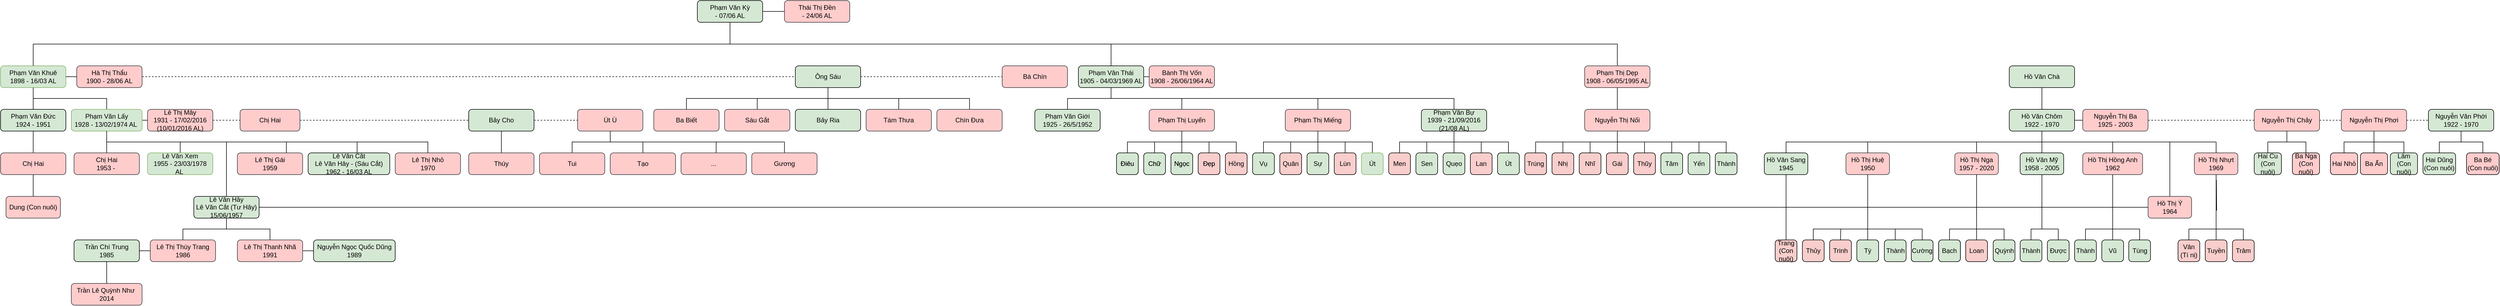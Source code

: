 <mxfile version="13.9.2" type="github">
  <diagram name="Page-1" id="97916047-d0de-89f5-080d-49f4d83e522f">
    <mxGraphModel dx="4123.5" dy="1175" grid="1" gridSize="10" guides="1" tooltips="1" connect="1" arrows="1" fold="1" page="1" pageScale="1.5" pageWidth="1169" pageHeight="827" background="#ffffff" math="0" shadow="0">
      <root>
        <mxCell id="0" />
        <mxCell id="1" parent="0" />
        <mxCell id="5M_Gi-6bJ1FGQ-nQun3S-24" style="edgeStyle=orthogonalEdgeStyle;rounded=0;orthogonalLoop=1;jettySize=auto;html=1;exitX=0.5;exitY=1;exitDx=0;exitDy=0;entryX=0.5;entryY=0;entryDx=0;entryDy=0;endArrow=none;endFill=0;" parent="1" source="FEyVmN1Ai5-Nq4Hq8LTz-75" target="FEyVmN1Ai5-Nq4Hq8LTz-96" edge="1">
          <mxGeometry relative="1" as="geometry" />
        </mxCell>
        <mxCell id="FEyVmN1Ai5-Nq4Hq8LTz-75" value="Phạm Văn Khuê&lt;br&gt;1898 - 16/03 AL" style="rounded=1;whiteSpace=wrap;html=1;fillColor=#d5e8d4;strokeColor=#82b366;" parent="1" vertex="1">
          <mxGeometry x="-880" y="160" width="120" height="40" as="geometry" />
        </mxCell>
        <mxCell id="FEyVmN1Ai5-Nq4Hq8LTz-81" style="edgeStyle=orthogonalEdgeStyle;rounded=0;orthogonalLoop=1;jettySize=auto;html=1;exitX=1;exitY=0.5;exitDx=0;exitDy=0;entryX=0;entryY=0.5;entryDx=0;entryDy=0;endArrow=none;endFill=0;dashed=1;" parent="1" source="FEyVmN1Ai5-Nq4Hq8LTz-76" target="FEyVmN1Ai5-Nq4Hq8LTz-79" edge="1">
          <mxGeometry relative="1" as="geometry" />
        </mxCell>
        <mxCell id="FEyVmN1Ai5-Nq4Hq8LTz-76" value="Hà Thị Thẩu&lt;br&gt;1900 - 28/06 AL" style="rounded=1;whiteSpace=wrap;html=1;fillColor=#ffcccc;strokeColor=#36393d;" parent="1" vertex="1">
          <mxGeometry x="-740" y="160" width="120" height="40" as="geometry" />
        </mxCell>
        <mxCell id="FEyVmN1Ai5-Nq4Hq8LTz-77" style="edgeStyle=orthogonalEdgeStyle;rounded=0;orthogonalLoop=1;jettySize=auto;html=1;exitX=1;exitY=0.5;exitDx=0;exitDy=0;entryX=0;entryY=0.5;entryDx=0;entryDy=0;endArrow=none;endFill=0;" parent="1" source="FEyVmN1Ai5-Nq4Hq8LTz-75" target="FEyVmN1Ai5-Nq4Hq8LTz-76" edge="1">
          <mxGeometry x="-870" y="160" as="geometry" />
        </mxCell>
        <mxCell id="FEyVmN1Ai5-Nq4Hq8LTz-84" style="edgeStyle=orthogonalEdgeStyle;rounded=0;orthogonalLoop=1;jettySize=auto;html=1;exitX=1;exitY=0.5;exitDx=0;exitDy=0;entryX=0;entryY=0.5;entryDx=0;entryDy=0;dashed=1;endArrow=none;endFill=0;" parent="1" source="FEyVmN1Ai5-Nq4Hq8LTz-79" target="FEyVmN1Ai5-Nq4Hq8LTz-80" edge="1">
          <mxGeometry relative="1" as="geometry" />
        </mxCell>
        <mxCell id="FEyVmN1Ai5-Nq4Hq8LTz-89" style="edgeStyle=orthogonalEdgeStyle;rounded=0;orthogonalLoop=1;jettySize=auto;html=1;exitX=0.5;exitY=1;exitDx=0;exitDy=0;entryX=0.5;entryY=0;entryDx=0;entryDy=0;endArrow=none;endFill=0;" parent="1" source="FEyVmN1Ai5-Nq4Hq8LTz-79" target="FEyVmN1Ai5-Nq4Hq8LTz-85" edge="1">
          <mxGeometry relative="1" as="geometry" />
        </mxCell>
        <mxCell id="FEyVmN1Ai5-Nq4Hq8LTz-91" style="edgeStyle=orthogonalEdgeStyle;rounded=0;orthogonalLoop=1;jettySize=auto;html=1;exitX=0.5;exitY=1;exitDx=0;exitDy=0;endArrow=none;endFill=0;" parent="1" source="FEyVmN1Ai5-Nq4Hq8LTz-79" target="FEyVmN1Ai5-Nq4Hq8LTz-82" edge="1">
          <mxGeometry relative="1" as="geometry" />
        </mxCell>
        <mxCell id="FEyVmN1Ai5-Nq4Hq8LTz-92" style="edgeStyle=orthogonalEdgeStyle;rounded=0;orthogonalLoop=1;jettySize=auto;html=1;exitX=0.5;exitY=1;exitDx=0;exitDy=0;entryX=0.5;entryY=0;entryDx=0;entryDy=0;endArrow=none;endFill=0;" parent="1" source="FEyVmN1Ai5-Nq4Hq8LTz-79" target="FEyVmN1Ai5-Nq4Hq8LTz-87" edge="1">
          <mxGeometry relative="1" as="geometry" />
        </mxCell>
        <mxCell id="FEyVmN1Ai5-Nq4Hq8LTz-79" value="Ông Sáu" style="rounded=1;whiteSpace=wrap;html=1;fillColor=#d5e8d4;" parent="1" vertex="1">
          <mxGeometry x="580" y="160" width="120" height="40" as="geometry" />
        </mxCell>
        <mxCell id="FEyVmN1Ai5-Nq4Hq8LTz-80" value="Bà Chín" style="rounded=1;whiteSpace=wrap;html=1;fillColor=#ffcccc;strokeColor=#36393d;" parent="1" vertex="1">
          <mxGeometry x="960" y="160" width="120" height="40" as="geometry" />
        </mxCell>
        <mxCell id="FEyVmN1Ai5-Nq4Hq8LTz-82" value="Bảy Ria" style="rounded=1;whiteSpace=wrap;html=1;fillColor=#d5e8d4;" parent="1" vertex="1">
          <mxGeometry x="580" y="240" width="120" height="40" as="geometry" />
        </mxCell>
        <mxCell id="FEyVmN1Ai5-Nq4Hq8LTz-85" value="Ba Biết" style="rounded=1;whiteSpace=wrap;html=1;fillColor=#ffcccc;strokeColor=#36393d;" parent="1" vertex="1">
          <mxGeometry x="320" y="240" width="120" height="40" as="geometry" />
        </mxCell>
        <mxCell id="5M_Gi-6bJ1FGQ-nQun3S-25" style="edgeStyle=orthogonalEdgeStyle;rounded=0;orthogonalLoop=1;jettySize=auto;html=1;exitX=0.5;exitY=0;exitDx=0;exitDy=0;entryX=0.5;entryY=1;entryDx=0;entryDy=0;endArrow=none;endFill=0;" parent="1" source="FEyVmN1Ai5-Nq4Hq8LTz-86" target="FEyVmN1Ai5-Nq4Hq8LTz-79" edge="1">
          <mxGeometry relative="1" as="geometry" />
        </mxCell>
        <mxCell id="FEyVmN1Ai5-Nq4Hq8LTz-86" value="Sáu Gắt" style="rounded=1;whiteSpace=wrap;html=1;fillColor=#ffcccc;strokeColor=#36393d;" parent="1" vertex="1">
          <mxGeometry x="450" y="240" width="120" height="40" as="geometry" />
        </mxCell>
        <mxCell id="FEyVmN1Ai5-Nq4Hq8LTz-87" value="Tám Thưa" style="rounded=1;whiteSpace=wrap;html=1;fillColor=#ffcccc;strokeColor=#36393d;" parent="1" vertex="1">
          <mxGeometry x="710" y="240" width="120" height="40" as="geometry" />
        </mxCell>
        <mxCell id="FEyVmN1Ai5-Nq4Hq8LTz-93" style="edgeStyle=orthogonalEdgeStyle;rounded=0;orthogonalLoop=1;jettySize=auto;html=1;exitX=0.5;exitY=0;exitDx=0;exitDy=0;endArrow=none;endFill=0;" parent="1" source="FEyVmN1Ai5-Nq4Hq8LTz-88" target="FEyVmN1Ai5-Nq4Hq8LTz-79" edge="1">
          <mxGeometry relative="1" as="geometry" />
        </mxCell>
        <mxCell id="FEyVmN1Ai5-Nq4Hq8LTz-88" value="Chín Đưa" style="rounded=1;whiteSpace=wrap;html=1;fillColor=#ffcccc;strokeColor=#36393d;" parent="1" vertex="1">
          <mxGeometry x="840" y="240" width="120" height="40" as="geometry" />
        </mxCell>
        <mxCell id="5M_Gi-6bJ1FGQ-nQun3S-22" style="edgeStyle=orthogonalEdgeStyle;rounded=0;orthogonalLoop=1;jettySize=auto;html=1;exitX=0.5;exitY=0;exitDx=0;exitDy=0;entryX=0.5;entryY=1;entryDx=0;entryDy=0;endArrow=none;endFill=0;" parent="1" source="FEyVmN1Ai5-Nq4Hq8LTz-94" target="FEyVmN1Ai5-Nq4Hq8LTz-75" edge="1">
          <mxGeometry relative="1" as="geometry" />
        </mxCell>
        <mxCell id="FEyVmN1Ai5-Nq4Hq8LTz-94" value="Phạm Văn Đức&lt;br&gt;1924 - 1951" style="rounded=1;whiteSpace=wrap;html=1;fillColor=#d5e8d4;" parent="1" vertex="1">
          <mxGeometry x="-880" y="240" width="120" height="40" as="geometry" />
        </mxCell>
        <mxCell id="FEyVmN1Ai5-Nq4Hq8LTz-106" style="edgeStyle=orthogonalEdgeStyle;rounded=0;orthogonalLoop=1;jettySize=auto;html=1;exitX=1;exitY=0.5;exitDx=0;exitDy=0;entryX=0;entryY=0.5;entryDx=0;entryDy=0;endArrow=none;endFill=0;" parent="1" source="FEyVmN1Ai5-Nq4Hq8LTz-96" target="FEyVmN1Ai5-Nq4Hq8LTz-97" edge="1">
          <mxGeometry relative="1" as="geometry" />
        </mxCell>
        <mxCell id="5M_Gi-6bJ1FGQ-nQun3S-27" style="edgeStyle=orthogonalEdgeStyle;rounded=0;orthogonalLoop=1;jettySize=auto;html=1;exitX=0.5;exitY=1;exitDx=0;exitDy=0;entryX=0.5;entryY=0;entryDx=0;entryDy=0;endArrow=none;endFill=0;" parent="1" source="FEyVmN1Ai5-Nq4Hq8LTz-96" target="FEyVmN1Ai5-Nq4Hq8LTz-99" edge="1">
          <mxGeometry relative="1" as="geometry" />
        </mxCell>
        <mxCell id="5M_Gi-6bJ1FGQ-nQun3S-28" style="edgeStyle=orthogonalEdgeStyle;rounded=0;orthogonalLoop=1;jettySize=auto;html=1;exitX=0.5;exitY=1;exitDx=0;exitDy=0;entryX=0.5;entryY=0;entryDx=0;entryDy=0;endArrow=none;endFill=0;" parent="1" source="FEyVmN1Ai5-Nq4Hq8LTz-96" target="FEyVmN1Ai5-Nq4Hq8LTz-103" edge="1">
          <mxGeometry relative="1" as="geometry" />
        </mxCell>
        <mxCell id="FEyVmN1Ai5-Nq4Hq8LTz-96" value="Phạm Văn Lấy&lt;br&gt;1928 -&amp;nbsp;13/02/1974 AL&amp;nbsp;" style="rounded=1;whiteSpace=wrap;html=1;fillColor=#d5e8d4;strokeColor=#82b366;" parent="1" vertex="1">
          <mxGeometry x="-750" y="240" width="130" height="40" as="geometry" />
        </mxCell>
        <mxCell id="FEyVmN1Ai5-Nq4Hq8LTz-113" style="edgeStyle=orthogonalEdgeStyle;rounded=0;orthogonalLoop=1;jettySize=auto;html=1;exitX=1;exitY=0.5;exitDx=0;exitDy=0;entryX=0;entryY=0.5;entryDx=0;entryDy=0;endArrow=none;endFill=0;dashed=1;" parent="1" source="FEyVmN1Ai5-Nq4Hq8LTz-97" target="FEyVmN1Ai5-Nq4Hq8LTz-112" edge="1">
          <mxGeometry relative="1" as="geometry" />
        </mxCell>
        <mxCell id="FEyVmN1Ai5-Nq4Hq8LTz-97" value="Lê Thị Mây&lt;br&gt;1931&amp;nbsp;- 17/02/2016 (10/01/2016 AL)" style="rounded=1;whiteSpace=wrap;html=1;fillColor=#ffcccc;strokeColor=#36393d;" parent="1" vertex="1">
          <mxGeometry x="-610" y="240" width="120" height="40" as="geometry" />
        </mxCell>
        <mxCell id="FEyVmN1Ai5-Nq4Hq8LTz-99" value="Lê Văn Xem&lt;br&gt;1955 - 23/03/1978 AL&amp;nbsp;" style="rounded=1;whiteSpace=wrap;html=1;fillColor=#d5e8d4;strokeColor=#82b366;" parent="1" vertex="1">
          <mxGeometry x="-610" y="320" width="120" height="40" as="geometry" />
        </mxCell>
        <mxCell id="5M_Gi-6bJ1FGQ-nQun3S-20" style="edgeStyle=orthogonalEdgeStyle;rounded=0;orthogonalLoop=1;jettySize=auto;html=1;exitX=0.5;exitY=1;exitDx=0;exitDy=0;endArrow=none;endFill=0;" parent="1" source="FEyVmN1Ai5-Nq4Hq8LTz-100" target="5M_Gi-6bJ1FGQ-nQun3S-18" edge="1">
          <mxGeometry relative="1" as="geometry" />
        </mxCell>
        <mxCell id="5M_Gi-6bJ1FGQ-nQun3S-21" style="edgeStyle=orthogonalEdgeStyle;rounded=0;orthogonalLoop=1;jettySize=auto;html=1;endArrow=none;endFill=0;" parent="1" source="FEyVmN1Ai5-Nq4Hq8LTz-100" target="5M_Gi-6bJ1FGQ-nQun3S-19" edge="1">
          <mxGeometry relative="1" as="geometry" />
        </mxCell>
        <mxCell id="cvPsKJ9wlyMaGcE9C8GS-8" style="edgeStyle=orthogonalEdgeStyle;rounded=0;orthogonalLoop=1;jettySize=auto;html=1;exitX=0.5;exitY=0;exitDx=0;exitDy=0;entryX=0.5;entryY=1;entryDx=0;entryDy=0;endArrow=none;endFill=0;" edge="1" parent="1" source="FEyVmN1Ai5-Nq4Hq8LTz-100" target="FEyVmN1Ai5-Nq4Hq8LTz-96">
          <mxGeometry relative="1" as="geometry">
            <Array as="points">
              <mxPoint x="-465" y="300" />
              <mxPoint x="-685" y="300" />
            </Array>
          </mxGeometry>
        </mxCell>
        <mxCell id="FEyVmN1Ai5-Nq4Hq8LTz-100" value="Lê Văn Hây &lt;br&gt;Lê Văn Cắt (Tư Hây)&lt;br&gt;15/06/1957" style="rounded=1;whiteSpace=wrap;html=1;fillColor=#d5e8d4;" parent="1" vertex="1">
          <mxGeometry x="-525" y="400" width="120" height="40" as="geometry" />
        </mxCell>
        <mxCell id="FEyVmN1Ai5-Nq4Hq8LTz-130" style="edgeStyle=orthogonalEdgeStyle;rounded=0;orthogonalLoop=1;jettySize=auto;html=1;exitX=0.5;exitY=0;exitDx=0;exitDy=0;endArrow=none;endFill=0;" parent="1" source="FEyVmN1Ai5-Nq4Hq8LTz-101" edge="1">
          <mxGeometry relative="1" as="geometry">
            <mxPoint x="-354.966" y="300.0" as="targetPoint" />
          </mxGeometry>
        </mxCell>
        <mxCell id="FEyVmN1Ai5-Nq4Hq8LTz-101" value="Lê Thị Gái&lt;br&gt;1959" style="rounded=1;whiteSpace=wrap;html=1;fillColor=#ffcccc;strokeColor=#36393d;" parent="1" vertex="1">
          <mxGeometry x="-445" y="320" width="120" height="40" as="geometry" />
        </mxCell>
        <mxCell id="FEyVmN1Ai5-Nq4Hq8LTz-129" style="edgeStyle=orthogonalEdgeStyle;rounded=0;orthogonalLoop=1;jettySize=auto;html=1;exitX=0.5;exitY=0;exitDx=0;exitDy=0;endArrow=none;endFill=0;" parent="1" source="FEyVmN1Ai5-Nq4Hq8LTz-102" edge="1">
          <mxGeometry relative="1" as="geometry">
            <mxPoint x="-225" y="300" as="targetPoint" />
          </mxGeometry>
        </mxCell>
        <mxCell id="FEyVmN1Ai5-Nq4Hq8LTz-102" value="Lê Văn Cắt &lt;br&gt;Lê Văn Hây - (Sáu Cắt)&lt;br&gt;1962 - 16/03 AL" style="rounded=1;whiteSpace=wrap;html=1;fillColor=#d5e8d4;" parent="1" vertex="1">
          <mxGeometry x="-315" y="320" width="150" height="40" as="geometry" />
        </mxCell>
        <mxCell id="FEyVmN1Ai5-Nq4Hq8LTz-103" value="Lê Thị Nhỏ&lt;br&gt;1970" style="rounded=1;whiteSpace=wrap;html=1;fillColor=#ffcccc;strokeColor=#36393d;" parent="1" vertex="1">
          <mxGeometry x="-155" y="320" width="120" height="40" as="geometry" />
        </mxCell>
        <mxCell id="FEyVmN1Ai5-Nq4Hq8LTz-107" style="edgeStyle=orthogonalEdgeStyle;rounded=0;orthogonalLoop=1;jettySize=auto;html=1;exitX=0.5;exitY=1;exitDx=0;exitDy=0;endArrow=none;endFill=0;" parent="1" source="FEyVmN1Ai5-Nq4Hq8LTz-65" target="FEyVmN1Ai5-Nq4Hq8LTz-75" edge="1">
          <mxGeometry relative="1" as="geometry" />
        </mxCell>
        <mxCell id="FEyVmN1Ai5-Nq4Hq8LTz-115" style="edgeStyle=orthogonalEdgeStyle;rounded=0;orthogonalLoop=1;jettySize=auto;html=1;exitX=1;exitY=0.5;exitDx=0;exitDy=0;entryX=0;entryY=0.5;entryDx=0;entryDy=0;dashed=1;endArrow=none;endFill=0;" parent="1" source="FEyVmN1Ai5-Nq4Hq8LTz-112" target="FEyVmN1Ai5-Nq4Hq8LTz-114" edge="1">
          <mxGeometry relative="1" as="geometry" />
        </mxCell>
        <mxCell id="FEyVmN1Ai5-Nq4Hq8LTz-112" value="Chị Hai" style="rounded=1;whiteSpace=wrap;html=1;fillColor=#ffcccc;strokeColor=#36393d;" parent="1" vertex="1">
          <mxGeometry x="-440" y="240" width="110" height="40" as="geometry" />
        </mxCell>
        <mxCell id="FEyVmN1Ai5-Nq4Hq8LTz-122" style="edgeStyle=orthogonalEdgeStyle;rounded=0;orthogonalLoop=1;jettySize=auto;html=1;exitX=0.5;exitY=1;exitDx=0;exitDy=0;entryX=0.5;entryY=0;entryDx=0;entryDy=0;endArrow=none;endFill=0;" parent="1" source="FEyVmN1Ai5-Nq4Hq8LTz-114" target="FEyVmN1Ai5-Nq4Hq8LTz-116" edge="1">
          <mxGeometry relative="1" as="geometry" />
        </mxCell>
        <mxCell id="FEyVmN1Ai5-Nq4Hq8LTz-123" style="edgeStyle=orthogonalEdgeStyle;rounded=0;orthogonalLoop=1;jettySize=auto;html=1;exitX=1;exitY=0.5;exitDx=0;exitDy=0;entryX=0;entryY=0.5;entryDx=0;entryDy=0;endArrow=none;endFill=0;dashed=1;" parent="1" source="FEyVmN1Ai5-Nq4Hq8LTz-114" target="FEyVmN1Ai5-Nq4Hq8LTz-117" edge="1">
          <mxGeometry relative="1" as="geometry" />
        </mxCell>
        <mxCell id="FEyVmN1Ai5-Nq4Hq8LTz-114" value="Bảy Cho" style="rounded=1;whiteSpace=wrap;html=1;fillColor=#d5e8d4;" parent="1" vertex="1">
          <mxGeometry x="-20" y="240" width="120" height="40" as="geometry" />
        </mxCell>
        <mxCell id="FEyVmN1Ai5-Nq4Hq8LTz-116" value="Thúy" style="rounded=1;whiteSpace=wrap;html=1;fillColor=#ffcccc;strokeColor=#36393d;" parent="1" vertex="1">
          <mxGeometry x="-20" y="320" width="120" height="40" as="geometry" />
        </mxCell>
        <mxCell id="FEyVmN1Ai5-Nq4Hq8LTz-124" style="edgeStyle=orthogonalEdgeStyle;rounded=0;orthogonalLoop=1;jettySize=auto;html=1;exitX=0.5;exitY=1;exitDx=0;exitDy=0;entryX=0.5;entryY=0;entryDx=0;entryDy=0;endArrow=none;endFill=0;" parent="1" source="FEyVmN1Ai5-Nq4Hq8LTz-117" target="FEyVmN1Ai5-Nq4Hq8LTz-118" edge="1">
          <mxGeometry relative="1" as="geometry" />
        </mxCell>
        <mxCell id="FEyVmN1Ai5-Nq4Hq8LTz-125" style="edgeStyle=orthogonalEdgeStyle;rounded=0;orthogonalLoop=1;jettySize=auto;html=1;exitX=0.5;exitY=1;exitDx=0;exitDy=0;entryX=0.5;entryY=0;entryDx=0;entryDy=0;endArrow=none;endFill=0;" parent="1" source="FEyVmN1Ai5-Nq4Hq8LTz-117" target="FEyVmN1Ai5-Nq4Hq8LTz-119" edge="1">
          <mxGeometry relative="1" as="geometry" />
        </mxCell>
        <mxCell id="FEyVmN1Ai5-Nq4Hq8LTz-126" style="edgeStyle=orthogonalEdgeStyle;rounded=0;orthogonalLoop=1;jettySize=auto;html=1;exitX=0.5;exitY=1;exitDx=0;exitDy=0;entryX=0.538;entryY=-0.014;entryDx=0;entryDy=0;entryPerimeter=0;endArrow=none;endFill=0;" parent="1" source="FEyVmN1Ai5-Nq4Hq8LTz-117" target="FEyVmN1Ai5-Nq4Hq8LTz-120" edge="1">
          <mxGeometry relative="1" as="geometry" />
        </mxCell>
        <mxCell id="FEyVmN1Ai5-Nq4Hq8LTz-127" style="edgeStyle=orthogonalEdgeStyle;rounded=0;orthogonalLoop=1;jettySize=auto;html=1;exitX=0.5;exitY=1;exitDx=0;exitDy=0;entryX=0.5;entryY=0;entryDx=0;entryDy=0;endArrow=none;endFill=0;" parent="1" source="FEyVmN1Ai5-Nq4Hq8LTz-117" target="FEyVmN1Ai5-Nq4Hq8LTz-121" edge="1">
          <mxGeometry relative="1" as="geometry">
            <Array as="points">
              <mxPoint x="180" y="300" />
              <mxPoint x="590" y="300" />
            </Array>
          </mxGeometry>
        </mxCell>
        <mxCell id="FEyVmN1Ai5-Nq4Hq8LTz-117" value="Út Ù" style="rounded=1;whiteSpace=wrap;html=1;fillColor=#ffcccc;strokeColor=#36393d;" parent="1" vertex="1">
          <mxGeometry x="180" y="240" width="120" height="40" as="geometry" />
        </mxCell>
        <mxCell id="FEyVmN1Ai5-Nq4Hq8LTz-118" value="Tui" style="rounded=1;whiteSpace=wrap;html=1;fillColor=#ffcccc;strokeColor=#36393d;" parent="1" vertex="1">
          <mxGeometry x="110" y="320" width="120" height="40" as="geometry" />
        </mxCell>
        <mxCell id="FEyVmN1Ai5-Nq4Hq8LTz-119" value="Tạo" style="rounded=1;whiteSpace=wrap;html=1;fillColor=#ffcccc;strokeColor=#36393d;" parent="1" vertex="1">
          <mxGeometry x="240" y="320" width="120" height="40" as="geometry" />
        </mxCell>
        <mxCell id="FEyVmN1Ai5-Nq4Hq8LTz-120" value="..." style="rounded=1;whiteSpace=wrap;html=1;fillColor=#ffcccc;strokeColor=#36393d;" parent="1" vertex="1">
          <mxGeometry x="370" y="320" width="120" height="40" as="geometry" />
        </mxCell>
        <mxCell id="FEyVmN1Ai5-Nq4Hq8LTz-121" value="Gương" style="rounded=1;whiteSpace=wrap;html=1;fillColor=#ffcccc;strokeColor=#36393d;" parent="1" vertex="1">
          <mxGeometry x="500" y="320" width="120" height="40" as="geometry" />
        </mxCell>
        <mxCell id="FEyVmN1Ai5-Nq4Hq8LTz-137" style="edgeStyle=orthogonalEdgeStyle;rounded=0;orthogonalLoop=1;jettySize=auto;html=1;exitX=1;exitY=0.5;exitDx=0;exitDy=0;entryX=0;entryY=0.5;entryDx=0;entryDy=0;endArrow=none;endFill=0;" parent="1" source="FEyVmN1Ai5-Nq4Hq8LTz-134" target="FEyVmN1Ai5-Nq4Hq8LTz-136" edge="1">
          <mxGeometry relative="1" as="geometry" />
        </mxCell>
        <mxCell id="FEyVmN1Ai5-Nq4Hq8LTz-184" style="edgeStyle=orthogonalEdgeStyle;rounded=0;orthogonalLoop=1;jettySize=auto;html=1;exitX=0.5;exitY=1;exitDx=0;exitDy=0;entryX=0.5;entryY=0;entryDx=0;entryDy=0;endArrow=none;endFill=0;" parent="1" source="FEyVmN1Ai5-Nq4Hq8LTz-134" target="FEyVmN1Ai5-Nq4Hq8LTz-138" edge="1">
          <mxGeometry relative="1" as="geometry" />
        </mxCell>
        <mxCell id="FEyVmN1Ai5-Nq4Hq8LTz-185" style="edgeStyle=orthogonalEdgeStyle;rounded=0;orthogonalLoop=1;jettySize=auto;html=1;exitX=0.5;exitY=1;exitDx=0;exitDy=0;entryX=0.5;entryY=0;entryDx=0;entryDy=0;endArrow=none;endFill=0;" parent="1" source="FEyVmN1Ai5-Nq4Hq8LTz-134" target="FEyVmN1Ai5-Nq4Hq8LTz-139" edge="1">
          <mxGeometry relative="1" as="geometry" />
        </mxCell>
        <mxCell id="FEyVmN1Ai5-Nq4Hq8LTz-186" style="edgeStyle=orthogonalEdgeStyle;rounded=0;orthogonalLoop=1;jettySize=auto;html=1;exitX=0.5;exitY=1;exitDx=0;exitDy=0;entryX=0.5;entryY=0;entryDx=0;entryDy=0;endArrow=none;endFill=0;" parent="1" source="FEyVmN1Ai5-Nq4Hq8LTz-134" target="FEyVmN1Ai5-Nq4Hq8LTz-140" edge="1">
          <mxGeometry relative="1" as="geometry" />
        </mxCell>
        <mxCell id="FEyVmN1Ai5-Nq4Hq8LTz-187" style="edgeStyle=orthogonalEdgeStyle;rounded=0;orthogonalLoop=1;jettySize=auto;html=1;exitX=0.5;exitY=1;exitDx=0;exitDy=0;entryX=0.5;entryY=0;entryDx=0;entryDy=0;endArrow=none;endFill=0;" parent="1" source="FEyVmN1Ai5-Nq4Hq8LTz-134" target="FEyVmN1Ai5-Nq4Hq8LTz-141" edge="1">
          <mxGeometry relative="1" as="geometry" />
        </mxCell>
        <mxCell id="FEyVmN1Ai5-Nq4Hq8LTz-134" value="Phạm Văn Thái&lt;br&gt;1905 - 04/03/1969 AL" style="rounded=1;whiteSpace=wrap;html=1;fillColor=#d5e8d4;" parent="1" vertex="1">
          <mxGeometry x="1100" y="160" width="120" height="40" as="geometry" />
        </mxCell>
        <mxCell id="FEyVmN1Ai5-Nq4Hq8LTz-135" style="edgeStyle=orthogonalEdgeStyle;rounded=0;orthogonalLoop=1;jettySize=auto;html=1;exitX=0.5;exitY=1;exitDx=0;exitDy=0;entryX=0.5;entryY=0;entryDx=0;entryDy=0;endArrow=none;endFill=0;" parent="1" source="FEyVmN1Ai5-Nq4Hq8LTz-65" target="FEyVmN1Ai5-Nq4Hq8LTz-134" edge="1">
          <mxGeometry relative="1" as="geometry" />
        </mxCell>
        <mxCell id="FEyVmN1Ai5-Nq4Hq8LTz-136" value="Bành Thị Vốn&lt;br&gt;1908 - 26/06/1964 AL" style="rounded=1;whiteSpace=wrap;html=1;fillColor=#ffcccc;strokeColor=#36393d;" parent="1" vertex="1">
          <mxGeometry x="1230" y="160" width="120" height="40" as="geometry" />
        </mxCell>
        <mxCell id="FEyVmN1Ai5-Nq4Hq8LTz-138" value="Phạm Văn Giới&lt;br&gt;1925 - 26/5/1952" style="rounded=1;whiteSpace=wrap;html=1;fillColor=#d5e8d4;" parent="1" vertex="1">
          <mxGeometry x="1020" y="240" width="120" height="40" as="geometry" />
        </mxCell>
        <mxCell id="FEyVmN1Ai5-Nq4Hq8LTz-167" style="edgeStyle=orthogonalEdgeStyle;rounded=0;orthogonalLoop=1;jettySize=auto;html=1;exitX=0.5;exitY=1;exitDx=0;exitDy=0;entryX=0.5;entryY=0;entryDx=0;entryDy=0;endArrow=none;endFill=0;" parent="1" source="FEyVmN1Ai5-Nq4Hq8LTz-140" target="FEyVmN1Ai5-Nq4Hq8LTz-157" edge="1">
          <mxGeometry relative="1" as="geometry" />
        </mxCell>
        <mxCell id="FEyVmN1Ai5-Nq4Hq8LTz-140" value="Phạm Thị Miếng " style="rounded=1;whiteSpace=wrap;html=1;fillColor=#ffcccc;strokeColor=#36393d;" parent="1" vertex="1">
          <mxGeometry x="1480" y="240" width="120" height="40" as="geometry" />
        </mxCell>
        <mxCell id="FEyVmN1Ai5-Nq4Hq8LTz-181" style="edgeStyle=orthogonalEdgeStyle;rounded=0;orthogonalLoop=1;jettySize=auto;html=1;exitX=0.5;exitY=1;exitDx=0;exitDy=0;entryX=0.5;entryY=0;entryDx=0;entryDy=0;endArrow=none;endFill=0;" parent="1" source="FEyVmN1Ai5-Nq4Hq8LTz-141" target="FEyVmN1Ai5-Nq4Hq8LTz-172" edge="1">
          <mxGeometry relative="1" as="geometry" />
        </mxCell>
        <mxCell id="FEyVmN1Ai5-Nq4Hq8LTz-141" value="Phạm Văn Bự&lt;br&gt;1939 - 21/09/2016 (21/08 AL)" style="rounded=1;whiteSpace=wrap;html=1;fillColor=#d5e8d4;" parent="1" vertex="1">
          <mxGeometry x="1730" y="240" width="120" height="40" as="geometry" />
        </mxCell>
        <mxCell id="FEyVmN1Ai5-Nq4Hq8LTz-168" style="edgeStyle=orthogonalEdgeStyle;rounded=0;orthogonalLoop=1;jettySize=auto;html=1;exitX=0.5;exitY=0;exitDx=0;exitDy=0;entryX=0.5;entryY=1;entryDx=0;entryDy=0;endArrow=none;endFill=0;" parent="1" source="FEyVmN1Ai5-Nq4Hq8LTz-153" target="FEyVmN1Ai5-Nq4Hq8LTz-140" edge="1">
          <mxGeometry relative="1" as="geometry" />
        </mxCell>
        <mxCell id="FEyVmN1Ai5-Nq4Hq8LTz-153" value="Quân" style="rounded=1;whiteSpace=wrap;html=1;fillColor=#f8cecc;strokeColor=#b85450;" parent="1" vertex="1">
          <mxGeometry x="1470" y="320" width="40" height="40" as="geometry" />
        </mxCell>
        <mxCell id="FEyVmN1Ai5-Nq4Hq8LTz-177" style="edgeStyle=orthogonalEdgeStyle;rounded=0;orthogonalLoop=1;jettySize=auto;html=1;exitX=0.5;exitY=0;exitDx=0;exitDy=0;entryX=0.5;entryY=1;entryDx=0;entryDy=0;endArrow=none;endFill=0;" parent="1" source="FEyVmN1Ai5-Nq4Hq8LTz-154" target="FEyVmN1Ai5-Nq4Hq8LTz-140" edge="1">
          <mxGeometry relative="1" as="geometry" />
        </mxCell>
        <mxCell id="FEyVmN1Ai5-Nq4Hq8LTz-154" value="Sự" style="rounded=1;whiteSpace=wrap;html=1;fillColor=#d5e8d4;strokeColor=#82b366;" parent="1" vertex="1">
          <mxGeometry x="1520" y="320" width="40" height="40" as="geometry" />
        </mxCell>
        <mxCell id="FEyVmN1Ai5-Nq4Hq8LTz-170" style="edgeStyle=orthogonalEdgeStyle;rounded=0;orthogonalLoop=1;jettySize=auto;html=1;exitX=0.5;exitY=0;exitDx=0;exitDy=0;entryX=0.5;entryY=1;entryDx=0;entryDy=0;endArrow=none;endFill=0;" parent="1" source="FEyVmN1Ai5-Nq4Hq8LTz-155" target="FEyVmN1Ai5-Nq4Hq8LTz-140" edge="1">
          <mxGeometry relative="1" as="geometry" />
        </mxCell>
        <mxCell id="FEyVmN1Ai5-Nq4Hq8LTz-155" value="Lùn" style="rounded=1;whiteSpace=wrap;html=1;fillColor=#f8cecc;strokeColor=#b85450;" parent="1" vertex="1">
          <mxGeometry x="1570" y="320" width="40" height="40" as="geometry" />
        </mxCell>
        <mxCell id="FEyVmN1Ai5-Nq4Hq8LTz-178" style="edgeStyle=orthogonalEdgeStyle;rounded=0;orthogonalLoop=1;jettySize=auto;html=1;exitX=0.5;exitY=0;exitDx=0;exitDy=0;endArrow=none;endFill=0;" parent="1" source="FEyVmN1Ai5-Nq4Hq8LTz-156" edge="1">
          <mxGeometry relative="1" as="geometry">
            <mxPoint x="1540" y="280.0" as="targetPoint" />
            <Array as="points">
              <mxPoint x="1640" y="300" />
              <mxPoint x="1540" y="300" />
            </Array>
          </mxGeometry>
        </mxCell>
        <mxCell id="FEyVmN1Ai5-Nq4Hq8LTz-156" value="Út" style="rounded=1;whiteSpace=wrap;html=1;fillColor=#d5e8d4;strokeColor=#82b366;" parent="1" vertex="1">
          <mxGeometry x="1620" y="320" width="40" height="40" as="geometry" />
        </mxCell>
        <mxCell id="FEyVmN1Ai5-Nq4Hq8LTz-157" value="Vụ" style="rounded=1;whiteSpace=wrap;html=1;fillColor=#d5e8d4;strokeColor=#82b366;" parent="1" vertex="1">
          <mxGeometry x="1420" y="320" width="40" height="40" as="geometry" />
        </mxCell>
        <mxCell id="FEyVmN1Ai5-Nq4Hq8LTz-151" style="edgeStyle=orthogonalEdgeStyle;rounded=0;orthogonalLoop=1;jettySize=auto;html=1;exitX=0.5;exitY=0;exitDx=0;exitDy=0;endArrow=none;endFill=0;" parent="1" source="FEyVmN1Ai5-Nq4Hq8LTz-145" edge="1">
          <mxGeometry x="1280" y="270" as="geometry">
            <mxPoint x="1400" y="330.0" as="targetPoint" />
          </mxGeometry>
        </mxCell>
        <mxCell id="FEyVmN1Ai5-Nq4Hq8LTz-164" style="edgeStyle=orthogonalEdgeStyle;rounded=0;orthogonalLoop=1;jettySize=auto;html=1;exitX=0.5;exitY=1;exitDx=0;exitDy=0;entryX=0.5;entryY=0;entryDx=0;entryDy=0;endArrow=none;endFill=0;" parent="1" source="FEyVmN1Ai5-Nq4Hq8LTz-139" target="FEyVmN1Ai5-Nq4Hq8LTz-143" edge="1">
          <mxGeometry relative="1" as="geometry" />
        </mxCell>
        <mxCell id="FEyVmN1Ai5-Nq4Hq8LTz-165" style="edgeStyle=orthogonalEdgeStyle;rounded=0;orthogonalLoop=1;jettySize=auto;html=1;exitX=0.5;exitY=1;exitDx=0;exitDy=0;entryX=0.5;entryY=0;entryDx=0;entryDy=0;endArrow=none;endFill=0;" parent="1" source="FEyVmN1Ai5-Nq4Hq8LTz-139" target="FEyVmN1Ai5-Nq4Hq8LTz-144" edge="1">
          <mxGeometry relative="1" as="geometry" />
        </mxCell>
        <mxCell id="FEyVmN1Ai5-Nq4Hq8LTz-139" value="Phạm Thị Luyến" style="rounded=1;whiteSpace=wrap;html=1;fillColor=#ffcccc;strokeColor=#36393d;" parent="1" vertex="1">
          <mxGeometry x="1230" y="240" width="120" height="40" as="geometry" />
        </mxCell>
        <mxCell id="FEyVmN1Ai5-Nq4Hq8LTz-163" style="edgeStyle=orthogonalEdgeStyle;rounded=0;orthogonalLoop=1;jettySize=auto;html=1;exitX=0.5;exitY=0;exitDx=0;exitDy=0;entryX=0.5;entryY=1;entryDx=0;entryDy=0;endArrow=none;endFill=0;" parent="1" source="FEyVmN1Ai5-Nq4Hq8LTz-142" target="FEyVmN1Ai5-Nq4Hq8LTz-139" edge="1">
          <mxGeometry relative="1" as="geometry" />
        </mxCell>
        <mxCell id="FEyVmN1Ai5-Nq4Hq8LTz-142" value="Chữ" style="rounded=1;whiteSpace=wrap;html=1;fillColor=#d5e8d4;strokeColor=#82b366;" parent="1" vertex="1">
          <mxGeometry x="1220" y="320" width="40" height="40" as="geometry" />
        </mxCell>
        <mxCell id="FEyVmN1Ai5-Nq4Hq8LTz-143" value="Ngọc" style="rounded=1;whiteSpace=wrap;html=1;fillColor=#d5e8d4;strokeColor=#82b366;" parent="1" vertex="1">
          <mxGeometry x="1270" y="320" width="40" height="40" as="geometry" />
        </mxCell>
        <mxCell id="FEyVmN1Ai5-Nq4Hq8LTz-144" value="Đẹp" style="rounded=1;whiteSpace=wrap;html=1;fillColor=#f8cecc;strokeColor=#b85450;" parent="1" vertex="1">
          <mxGeometry x="1320" y="320" width="40" height="40" as="geometry" />
        </mxCell>
        <mxCell id="FEyVmN1Ai5-Nq4Hq8LTz-166" style="edgeStyle=orthogonalEdgeStyle;rounded=0;orthogonalLoop=1;jettySize=auto;html=1;exitX=0.5;exitY=0;exitDx=0;exitDy=0;entryX=0.5;entryY=1;entryDx=0;entryDy=0;endArrow=none;endFill=0;" parent="1" source="FEyVmN1Ai5-Nq4Hq8LTz-145" target="FEyVmN1Ai5-Nq4Hq8LTz-139" edge="1">
          <mxGeometry relative="1" as="geometry" />
        </mxCell>
        <mxCell id="FEyVmN1Ai5-Nq4Hq8LTz-145" value="Hồng" style="rounded=1;whiteSpace=wrap;html=1;fillColor=#f8cecc;strokeColor=#b85450;" parent="1" vertex="1">
          <mxGeometry x="1370" y="320" width="40" height="40" as="geometry" />
        </mxCell>
        <mxCell id="FEyVmN1Ai5-Nq4Hq8LTz-146" value="Điêu" style="rounded=1;whiteSpace=wrap;html=1;fillColor=#d5e8d4;strokeColor=#82b366;" parent="1" vertex="1">
          <mxGeometry x="1170" y="320" width="40" height="40" as="geometry" />
        </mxCell>
        <mxCell id="FEyVmN1Ai5-Nq4Hq8LTz-147" style="edgeStyle=orthogonalEdgeStyle;rounded=0;orthogonalLoop=1;jettySize=auto;html=1;exitX=0.5;exitY=1;exitDx=0;exitDy=0;entryX=0.5;entryY=0;entryDx=0;entryDy=0;endArrow=none;endFill=0;" parent="1" source="FEyVmN1Ai5-Nq4Hq8LTz-139" target="FEyVmN1Ai5-Nq4Hq8LTz-146" edge="1">
          <mxGeometry x="2190" y="700" as="geometry" />
        </mxCell>
        <mxCell id="FEyVmN1Ai5-Nq4Hq8LTz-172" value="Sen" style="rounded=1;whiteSpace=wrap;html=1;fillColor=#d5e8d4;" parent="1" vertex="1">
          <mxGeometry x="1720" y="320" width="40" height="40" as="geometry" />
        </mxCell>
        <mxCell id="FEyVmN1Ai5-Nq4Hq8LTz-182" style="edgeStyle=orthogonalEdgeStyle;rounded=0;orthogonalLoop=1;jettySize=auto;html=1;exitX=0.5;exitY=0;exitDx=0;exitDy=0;entryX=0.5;entryY=1;entryDx=0;entryDy=0;endArrow=none;endFill=0;" parent="1" source="FEyVmN1Ai5-Nq4Hq8LTz-173" target="FEyVmN1Ai5-Nq4Hq8LTz-141" edge="1">
          <mxGeometry relative="1" as="geometry" />
        </mxCell>
        <mxCell id="FEyVmN1Ai5-Nq4Hq8LTz-173" value="Quẹo" style="rounded=1;whiteSpace=wrap;html=1;fillColor=#d5e8d4;" parent="1" vertex="1">
          <mxGeometry x="1770" y="320" width="40" height="40" as="geometry" />
        </mxCell>
        <mxCell id="FEyVmN1Ai5-Nq4Hq8LTz-183" style="edgeStyle=orthogonalEdgeStyle;rounded=0;orthogonalLoop=1;jettySize=auto;html=1;exitX=0.5;exitY=0;exitDx=0;exitDy=0;entryX=0.5;entryY=1;entryDx=0;entryDy=0;endArrow=none;endFill=0;" parent="1" source="FEyVmN1Ai5-Nq4Hq8LTz-174" target="FEyVmN1Ai5-Nq4Hq8LTz-141" edge="1">
          <mxGeometry relative="1" as="geometry" />
        </mxCell>
        <mxCell id="FEyVmN1Ai5-Nq4Hq8LTz-174" value="Lan" style="rounded=1;whiteSpace=wrap;html=1;fillColor=#f8cecc;" parent="1" vertex="1">
          <mxGeometry x="1820" y="320" width="40" height="40" as="geometry" />
        </mxCell>
        <mxCell id="FEyVmN1Ai5-Nq4Hq8LTz-180" style="edgeStyle=orthogonalEdgeStyle;rounded=0;orthogonalLoop=1;jettySize=auto;html=1;exitX=0.5;exitY=0;exitDx=0;exitDy=0;entryX=0.5;entryY=1;entryDx=0;entryDy=0;endArrow=none;endFill=0;" parent="1" source="FEyVmN1Ai5-Nq4Hq8LTz-175" target="FEyVmN1Ai5-Nq4Hq8LTz-141" edge="1">
          <mxGeometry relative="1" as="geometry" />
        </mxCell>
        <mxCell id="FEyVmN1Ai5-Nq4Hq8LTz-175" value="Út" style="rounded=1;whiteSpace=wrap;html=1;fillColor=#d5e8d4;strokeColor=#82b366;" parent="1" vertex="1">
          <mxGeometry x="1870" y="320" width="40" height="40" as="geometry" />
        </mxCell>
        <mxCell id="FEyVmN1Ai5-Nq4Hq8LTz-179" style="edgeStyle=orthogonalEdgeStyle;rounded=0;orthogonalLoop=1;jettySize=auto;html=1;exitX=0.5;exitY=0;exitDx=0;exitDy=0;entryX=0.5;entryY=1;entryDx=0;entryDy=0;endArrow=none;endFill=0;" parent="1" source="FEyVmN1Ai5-Nq4Hq8LTz-176" target="FEyVmN1Ai5-Nq4Hq8LTz-141" edge="1">
          <mxGeometry relative="1" as="geometry" />
        </mxCell>
        <mxCell id="FEyVmN1Ai5-Nq4Hq8LTz-176" value="Men" style="rounded=1;whiteSpace=wrap;html=1;fillColor=#f8cecc;" parent="1" vertex="1">
          <mxGeometry x="1670" y="320" width="40" height="40" as="geometry" />
        </mxCell>
        <mxCell id="FEyVmN1Ai5-Nq4Hq8LTz-198" style="edgeStyle=orthogonalEdgeStyle;rounded=0;orthogonalLoop=1;jettySize=auto;html=1;exitX=0.5;exitY=1;exitDx=0;exitDy=0;entryX=0.5;entryY=0;entryDx=0;entryDy=0;endArrow=none;endFill=0;" parent="1" source="FEyVmN1Ai5-Nq4Hq8LTz-188" target="FEyVmN1Ai5-Nq4Hq8LTz-189" edge="1">
          <mxGeometry relative="1" as="geometry" />
        </mxCell>
        <mxCell id="5M_Gi-6bJ1FGQ-nQun3S-30" style="edgeStyle=orthogonalEdgeStyle;rounded=0;orthogonalLoop=1;jettySize=auto;html=1;exitX=0.5;exitY=0;exitDx=0;exitDy=0;entryX=0.5;entryY=1;entryDx=0;entryDy=0;endArrow=none;endFill=0;" parent="1" source="FEyVmN1Ai5-Nq4Hq8LTz-188" target="FEyVmN1Ai5-Nq4Hq8LTz-65" edge="1">
          <mxGeometry relative="1" as="geometry" />
        </mxCell>
        <mxCell id="FEyVmN1Ai5-Nq4Hq8LTz-188" value="Phạm Thị Dẹp&lt;br&gt;1908 - 06/05/1995 AL" style="rounded=1;whiteSpace=wrap;html=1;fillColor=#ffcccc;strokeColor=#36393d;" parent="1" vertex="1">
          <mxGeometry x="2030" y="160" width="120" height="40" as="geometry" />
        </mxCell>
        <mxCell id="FEyVmN1Ai5-Nq4Hq8LTz-199" style="edgeStyle=orthogonalEdgeStyle;rounded=0;orthogonalLoop=1;jettySize=auto;html=1;exitX=0.5;exitY=1;exitDx=0;exitDy=0;entryX=0.5;entryY=0;entryDx=0;entryDy=0;endArrow=none;endFill=0;" parent="1" source="FEyVmN1Ai5-Nq4Hq8LTz-189" target="FEyVmN1Ai5-Nq4Hq8LTz-194" edge="1">
          <mxGeometry relative="1" as="geometry" />
        </mxCell>
        <mxCell id="FEyVmN1Ai5-Nq4Hq8LTz-200" style="edgeStyle=orthogonalEdgeStyle;rounded=0;orthogonalLoop=1;jettySize=auto;html=1;exitX=0.5;exitY=1;exitDx=0;exitDy=0;entryX=0.5;entryY=0;entryDx=0;entryDy=0;endArrow=none;endFill=0;" parent="1" source="FEyVmN1Ai5-Nq4Hq8LTz-189" target="FEyVmN1Ai5-Nq4Hq8LTz-190" edge="1">
          <mxGeometry relative="1" as="geometry" />
        </mxCell>
        <mxCell id="FEyVmN1Ai5-Nq4Hq8LTz-201" style="edgeStyle=orthogonalEdgeStyle;rounded=0;orthogonalLoop=1;jettySize=auto;html=1;exitX=0.5;exitY=1;exitDx=0;exitDy=0;entryX=0.5;entryY=0;entryDx=0;entryDy=0;endArrow=none;endFill=0;" parent="1" source="FEyVmN1Ai5-Nq4Hq8LTz-189" target="FEyVmN1Ai5-Nq4Hq8LTz-191" edge="1">
          <mxGeometry relative="1" as="geometry" />
        </mxCell>
        <mxCell id="FEyVmN1Ai5-Nq4Hq8LTz-202" style="edgeStyle=orthogonalEdgeStyle;rounded=0;orthogonalLoop=1;jettySize=auto;html=1;exitX=0.5;exitY=1;exitDx=0;exitDy=0;entryX=0.5;entryY=0;entryDx=0;entryDy=0;endArrow=none;endFill=0;" parent="1" source="FEyVmN1Ai5-Nq4Hq8LTz-189" target="FEyVmN1Ai5-Nq4Hq8LTz-192" edge="1">
          <mxGeometry relative="1" as="geometry" />
        </mxCell>
        <mxCell id="FEyVmN1Ai5-Nq4Hq8LTz-203" style="edgeStyle=orthogonalEdgeStyle;rounded=0;orthogonalLoop=1;jettySize=auto;html=1;exitX=0.5;exitY=1;exitDx=0;exitDy=0;entryX=0.5;entryY=0;entryDx=0;entryDy=0;endArrow=none;endFill=0;" parent="1" source="FEyVmN1Ai5-Nq4Hq8LTz-189" target="FEyVmN1Ai5-Nq4Hq8LTz-193" edge="1">
          <mxGeometry relative="1" as="geometry" />
        </mxCell>
        <mxCell id="FEyVmN1Ai5-Nq4Hq8LTz-204" style="edgeStyle=orthogonalEdgeStyle;rounded=0;orthogonalLoop=1;jettySize=auto;html=1;exitX=0.5;exitY=1;exitDx=0;exitDy=0;entryX=0.5;entryY=0;entryDx=0;entryDy=0;endArrow=none;endFill=0;" parent="1" source="FEyVmN1Ai5-Nq4Hq8LTz-189" target="FEyVmN1Ai5-Nq4Hq8LTz-195" edge="1">
          <mxGeometry relative="1" as="geometry" />
        </mxCell>
        <mxCell id="FEyVmN1Ai5-Nq4Hq8LTz-205" style="edgeStyle=orthogonalEdgeStyle;rounded=0;orthogonalLoop=1;jettySize=auto;html=1;exitX=0.5;exitY=1;exitDx=0;exitDy=0;entryX=0.5;entryY=0;entryDx=0;entryDy=0;endArrow=none;endFill=0;" parent="1" source="FEyVmN1Ai5-Nq4Hq8LTz-189" target="FEyVmN1Ai5-Nq4Hq8LTz-196" edge="1">
          <mxGeometry relative="1" as="geometry" />
        </mxCell>
        <mxCell id="FEyVmN1Ai5-Nq4Hq8LTz-206" style="edgeStyle=orthogonalEdgeStyle;rounded=0;orthogonalLoop=1;jettySize=auto;html=1;exitX=0.5;exitY=1;exitDx=0;exitDy=0;entryX=0.5;entryY=0;entryDx=0;entryDy=0;endArrow=none;endFill=0;" parent="1" source="FEyVmN1Ai5-Nq4Hq8LTz-189" target="FEyVmN1Ai5-Nq4Hq8LTz-197" edge="1">
          <mxGeometry relative="1" as="geometry" />
        </mxCell>
        <mxCell id="FEyVmN1Ai5-Nq4Hq8LTz-189" value="Nguyễn Thị Nối" style="rounded=1;whiteSpace=wrap;html=1;fillColor=#ffcccc;strokeColor=#36393d;" parent="1" vertex="1">
          <mxGeometry x="2030" y="240" width="120" height="40" as="geometry" />
        </mxCell>
        <mxCell id="FEyVmN1Ai5-Nq4Hq8LTz-190" value="Nhị" style="rounded=1;whiteSpace=wrap;html=1;fillColor=#f8cecc;strokeColor=#b85450;" parent="1" vertex="1">
          <mxGeometry x="1970" y="320" width="40" height="40" as="geometry" />
        </mxCell>
        <mxCell id="FEyVmN1Ai5-Nq4Hq8LTz-191" value="Nhĩ" style="rounded=1;whiteSpace=wrap;html=1;fillColor=#f8cecc;strokeColor=#b85450;" parent="1" vertex="1">
          <mxGeometry x="2020" y="320" width="40" height="40" as="geometry" />
        </mxCell>
        <mxCell id="FEyVmN1Ai5-Nq4Hq8LTz-192" value="Gái" style="rounded=1;whiteSpace=wrap;html=1;fillColor=#f8cecc;strokeColor=#b85450;" parent="1" vertex="1">
          <mxGeometry x="2070" y="320" width="40" height="40" as="geometry" />
        </mxCell>
        <mxCell id="FEyVmN1Ai5-Nq4Hq8LTz-193" value="Thũy" style="rounded=1;whiteSpace=wrap;html=1;fillColor=#f8cecc;strokeColor=#b85450;" parent="1" vertex="1">
          <mxGeometry x="2120" y="320" width="40" height="40" as="geometry" />
        </mxCell>
        <mxCell id="FEyVmN1Ai5-Nq4Hq8LTz-194" value="Trúng" style="rounded=1;whiteSpace=wrap;html=1;fillColor=#f8cecc;strokeColor=#b85450;" parent="1" vertex="1">
          <mxGeometry x="1920" y="320" width="40" height="40" as="geometry" />
        </mxCell>
        <mxCell id="FEyVmN1Ai5-Nq4Hq8LTz-195" value="Tâm" style="rounded=1;whiteSpace=wrap;html=1;fillColor=#d5e8d4;strokeColor=#82b366;" parent="1" vertex="1">
          <mxGeometry x="2170" y="320" width="40" height="40" as="geometry" />
        </mxCell>
        <mxCell id="FEyVmN1Ai5-Nq4Hq8LTz-196" value="Yến" style="rounded=1;whiteSpace=wrap;html=1;fillColor=#d5e8d4;strokeColor=#82b366;" parent="1" vertex="1">
          <mxGeometry x="2220" y="320" width="40" height="40" as="geometry" />
        </mxCell>
        <mxCell id="FEyVmN1Ai5-Nq4Hq8LTz-197" value="Thành" style="rounded=1;whiteSpace=wrap;html=1;fillColor=#d5e8d4;strokeColor=#82b366;" parent="1" vertex="1">
          <mxGeometry x="2270" y="320" width="40" height="40" as="geometry" />
        </mxCell>
        <mxCell id="FEyVmN1Ai5-Nq4Hq8LTz-217" style="edgeStyle=orthogonalEdgeStyle;rounded=0;orthogonalLoop=1;jettySize=auto;html=1;exitX=0.5;exitY=1;exitDx=0;exitDy=0;entryX=0.5;entryY=0;entryDx=0;entryDy=0;endArrow=none;endFill=0;" parent="1" source="FEyVmN1Ai5-Nq4Hq8LTz-208" target="FEyVmN1Ai5-Nq4Hq8LTz-209" edge="1">
          <mxGeometry relative="1" as="geometry" />
        </mxCell>
        <mxCell id="FEyVmN1Ai5-Nq4Hq8LTz-208" value="Hồ Văn Chà" style="rounded=1;whiteSpace=wrap;html=1;fillColor=#d5e8d4;" parent="1" vertex="1">
          <mxGeometry x="2810" y="160" width="120" height="40" as="geometry" />
        </mxCell>
        <mxCell id="5M_Gi-6bJ1FGQ-nQun3S-31" style="edgeStyle=orthogonalEdgeStyle;rounded=0;orthogonalLoop=1;jettySize=auto;html=1;exitX=1;exitY=0.5;exitDx=0;exitDy=0;entryX=0;entryY=0.5;entryDx=0;entryDy=0;endArrow=none;endFill=0;" parent="1" source="FEyVmN1Ai5-Nq4Hq8LTz-209" target="FEyVmN1Ai5-Nq4Hq8LTz-210" edge="1">
          <mxGeometry relative="1" as="geometry" />
        </mxCell>
        <mxCell id="5M_Gi-6bJ1FGQ-nQun3S-36" style="edgeStyle=orthogonalEdgeStyle;rounded=0;orthogonalLoop=1;jettySize=auto;html=1;exitX=0.5;exitY=1;exitDx=0;exitDy=0;endArrow=none;endFill=0;" parent="1" source="FEyVmN1Ai5-Nq4Hq8LTz-209" target="FEyVmN1Ai5-Nq4Hq8LTz-238" edge="1">
          <mxGeometry relative="1" as="geometry" />
        </mxCell>
        <mxCell id="5M_Gi-6bJ1FGQ-nQun3S-37" style="edgeStyle=orthogonalEdgeStyle;rounded=0;orthogonalLoop=1;jettySize=auto;html=1;exitX=0.5;exitY=1;exitDx=0;exitDy=0;entryX=0.5;entryY=0;entryDx=0;entryDy=0;endArrow=none;endFill=0;" parent="1" source="FEyVmN1Ai5-Nq4Hq8LTz-209" target="FEyVmN1Ai5-Nq4Hq8LTz-240" edge="1">
          <mxGeometry relative="1" as="geometry" />
        </mxCell>
        <mxCell id="5M_Gi-6bJ1FGQ-nQun3S-38" style="edgeStyle=orthogonalEdgeStyle;rounded=0;orthogonalLoop=1;jettySize=auto;html=1;exitX=0.5;exitY=1;exitDx=0;exitDy=0;entryX=0.5;entryY=0;entryDx=0;entryDy=0;endArrow=none;endFill=0;" parent="1" source="FEyVmN1Ai5-Nq4Hq8LTz-209" target="FEyVmN1Ai5-Nq4Hq8LTz-241" edge="1">
          <mxGeometry relative="1" as="geometry" />
        </mxCell>
        <mxCell id="5M_Gi-6bJ1FGQ-nQun3S-39" style="edgeStyle=orthogonalEdgeStyle;rounded=0;orthogonalLoop=1;jettySize=auto;html=1;exitX=0.5;exitY=1;exitDx=0;exitDy=0;endArrow=none;endFill=0;" parent="1" source="FEyVmN1Ai5-Nq4Hq8LTz-209" target="FEyVmN1Ai5-Nq4Hq8LTz-242" edge="1">
          <mxGeometry relative="1" as="geometry" />
        </mxCell>
        <mxCell id="5M_Gi-6bJ1FGQ-nQun3S-40" style="edgeStyle=orthogonalEdgeStyle;rounded=0;orthogonalLoop=1;jettySize=auto;html=1;exitX=0.5;exitY=1;exitDx=0;exitDy=0;endArrow=none;endFill=0;" parent="1" source="FEyVmN1Ai5-Nq4Hq8LTz-209" target="FEyVmN1Ai5-Nq4Hq8LTz-243" edge="1">
          <mxGeometry relative="1" as="geometry" />
        </mxCell>
        <mxCell id="5M_Gi-6bJ1FGQ-nQun3S-41" style="edgeStyle=orthogonalEdgeStyle;rounded=0;orthogonalLoop=1;jettySize=auto;html=1;exitX=0.5;exitY=1;exitDx=0;exitDy=0;endArrow=none;endFill=0;" parent="1" source="FEyVmN1Ai5-Nq4Hq8LTz-209" target="FEyVmN1Ai5-Nq4Hq8LTz-244" edge="1">
          <mxGeometry relative="1" as="geometry">
            <Array as="points">
              <mxPoint x="2872.5" y="300" />
              <mxPoint x="2962.5" y="300" />
            </Array>
          </mxGeometry>
        </mxCell>
        <mxCell id="5M_Gi-6bJ1FGQ-nQun3S-42" style="edgeStyle=orthogonalEdgeStyle;rounded=0;orthogonalLoop=1;jettySize=auto;html=1;exitX=0.5;exitY=1;exitDx=0;exitDy=0;endArrow=none;endFill=0;" parent="1" source="FEyVmN1Ai5-Nq4Hq8LTz-209" target="FEyVmN1Ai5-Nq4Hq8LTz-245" edge="1">
          <mxGeometry relative="1" as="geometry" />
        </mxCell>
        <mxCell id="FEyVmN1Ai5-Nq4Hq8LTz-209" value="Hồ Văn Chôm&lt;br&gt;1922 - 1970" style="rounded=1;whiteSpace=wrap;html=1;fillColor=#d5e8d4;" parent="1" vertex="1">
          <mxGeometry x="2810" y="240" width="120" height="40" as="geometry" />
        </mxCell>
        <mxCell id="FEyVmN1Ai5-Nq4Hq8LTz-214" style="edgeStyle=orthogonalEdgeStyle;rounded=0;orthogonalLoop=1;jettySize=auto;html=1;exitX=1;exitY=0.5;exitDx=0;exitDy=0;entryX=0;entryY=0.5;entryDx=0;entryDy=0;endArrow=none;endFill=0;dashed=1;" parent="1" source="FEyVmN1Ai5-Nq4Hq8LTz-210" target="FEyVmN1Ai5-Nq4Hq8LTz-211" edge="1">
          <mxGeometry relative="1" as="geometry" />
        </mxCell>
        <mxCell id="FEyVmN1Ai5-Nq4Hq8LTz-210" value="Nguyễn Thị Ba&lt;br&gt;1925 - 2003" style="rounded=1;whiteSpace=wrap;html=1;fillColor=#ffcccc;strokeColor=#36393d;" parent="1" vertex="1">
          <mxGeometry x="2945" y="240" width="120" height="40" as="geometry" />
        </mxCell>
        <mxCell id="FEyVmN1Ai5-Nq4Hq8LTz-215" style="edgeStyle=orthogonalEdgeStyle;rounded=0;orthogonalLoop=1;jettySize=auto;html=1;exitX=1;exitY=0.5;exitDx=0;exitDy=0;entryX=0;entryY=0.5;entryDx=0;entryDy=0;dashed=1;endArrow=none;endFill=0;" parent="1" source="FEyVmN1Ai5-Nq4Hq8LTz-211" target="FEyVmN1Ai5-Nq4Hq8LTz-212" edge="1">
          <mxGeometry relative="1" as="geometry" />
        </mxCell>
        <mxCell id="FEyVmN1Ai5-Nq4Hq8LTz-211" value="Nguyễn Thị Chảy" style="rounded=1;whiteSpace=wrap;html=1;fillColor=#ffcccc;strokeColor=#36393d;" parent="1" vertex="1">
          <mxGeometry x="3260" y="240" width="120" height="40" as="geometry" />
        </mxCell>
        <mxCell id="FEyVmN1Ai5-Nq4Hq8LTz-216" style="edgeStyle=orthogonalEdgeStyle;rounded=0;orthogonalLoop=1;jettySize=auto;html=1;exitX=1;exitY=0.5;exitDx=0;exitDy=0;entryX=0;entryY=0.5;entryDx=0;entryDy=0;dashed=1;endArrow=none;endFill=0;" parent="1" source="FEyVmN1Ai5-Nq4Hq8LTz-212" target="FEyVmN1Ai5-Nq4Hq8LTz-213" edge="1">
          <mxGeometry relative="1" as="geometry" />
        </mxCell>
        <mxCell id="FEyVmN1Ai5-Nq4Hq8LTz-212" value="Nguyễn Thị Phơi&lt;br&gt;" style="rounded=1;whiteSpace=wrap;html=1;fillColor=#ffcccc;strokeColor=#36393d;" parent="1" vertex="1">
          <mxGeometry x="3420" y="240" width="120" height="40" as="geometry" />
        </mxCell>
        <mxCell id="FEyVmN1Ai5-Nq4Hq8LTz-236" style="edgeStyle=orthogonalEdgeStyle;rounded=0;orthogonalLoop=1;jettySize=auto;html=1;exitX=0.5;exitY=1;exitDx=0;exitDy=0;entryX=0.5;entryY=0;entryDx=0;entryDy=0;endArrow=none;endFill=0;" parent="1" source="FEyVmN1Ai5-Nq4Hq8LTz-213" target="FEyVmN1Ai5-Nq4Hq8LTz-227" edge="1">
          <mxGeometry relative="1" as="geometry" />
        </mxCell>
        <mxCell id="FEyVmN1Ai5-Nq4Hq8LTz-213" value="Nguyễn Văn Phới&lt;br&gt;1922 - 1970" style="rounded=1;whiteSpace=wrap;html=1;fillColor=#d5e8d4;" parent="1" vertex="1">
          <mxGeometry x="3580" y="240" width="120" height="40" as="geometry" />
        </mxCell>
        <mxCell id="FEyVmN1Ai5-Nq4Hq8LTz-223" style="edgeStyle=orthogonalEdgeStyle;rounded=0;orthogonalLoop=1;jettySize=auto;html=1;exitX=0.5;exitY=0;exitDx=0;exitDy=0;entryX=0.5;entryY=1;entryDx=0;entryDy=0;endArrow=none;endFill=0;" parent="1" source="FEyVmN1Ai5-Nq4Hq8LTz-219" target="FEyVmN1Ai5-Nq4Hq8LTz-211" edge="1">
          <mxGeometry relative="1" as="geometry" />
        </mxCell>
        <mxCell id="FEyVmN1Ai5-Nq4Hq8LTz-219" value="Hai Cu (Con nuôi)" style="rounded=1;whiteSpace=wrap;html=1;fillColor=#d5e8d4;" parent="1" vertex="1">
          <mxGeometry x="3260" y="320" width="50" height="40" as="geometry" />
        </mxCell>
        <mxCell id="5M_Gi-6bJ1FGQ-nQun3S-43" style="edgeStyle=orthogonalEdgeStyle;rounded=0;orthogonalLoop=1;jettySize=auto;html=1;exitX=0.5;exitY=0;exitDx=0;exitDy=0;entryX=0.5;entryY=1;entryDx=0;entryDy=0;endArrow=none;endFill=0;" parent="1" source="FEyVmN1Ai5-Nq4Hq8LTz-220" target="FEyVmN1Ai5-Nq4Hq8LTz-211" edge="1">
          <mxGeometry relative="1" as="geometry" />
        </mxCell>
        <mxCell id="FEyVmN1Ai5-Nq4Hq8LTz-220" value="Ba Nga&lt;br&gt;(Con nuôi)" style="rounded=1;whiteSpace=wrap;html=1;fillColor=#ffcccc;" parent="1" vertex="1">
          <mxGeometry x="3330" y="320" width="50" height="40" as="geometry" />
        </mxCell>
        <mxCell id="FEyVmN1Ai5-Nq4Hq8LTz-233" value="" style="edgeStyle=orthogonalEdgeStyle;rounded=0;orthogonalLoop=1;jettySize=auto;html=1;endArrow=none;endFill=0;" parent="1" source="FEyVmN1Ai5-Nq4Hq8LTz-224" target="FEyVmN1Ai5-Nq4Hq8LTz-212" edge="1">
          <mxGeometry relative="1" as="geometry" />
        </mxCell>
        <mxCell id="FEyVmN1Ai5-Nq4Hq8LTz-224" value="Hai Nhỏ" style="rounded=1;whiteSpace=wrap;html=1;fillColor=#ffcccc;" parent="1" vertex="1">
          <mxGeometry x="3400" y="320" width="50" height="40" as="geometry" />
        </mxCell>
        <mxCell id="FEyVmN1Ai5-Nq4Hq8LTz-232" style="edgeStyle=orthogonalEdgeStyle;rounded=0;orthogonalLoop=1;jettySize=auto;html=1;exitX=0.5;exitY=0;exitDx=0;exitDy=0;entryX=0.5;entryY=1;entryDx=0;entryDy=0;endArrow=none;endFill=0;" parent="1" source="FEyVmN1Ai5-Nq4Hq8LTz-225" target="FEyVmN1Ai5-Nq4Hq8LTz-212" edge="1">
          <mxGeometry relative="1" as="geometry" />
        </mxCell>
        <mxCell id="FEyVmN1Ai5-Nq4Hq8LTz-225" value="Ba Ẩn" style="rounded=1;whiteSpace=wrap;html=1;fillColor=#ffcccc;" parent="1" vertex="1">
          <mxGeometry x="3455" y="320" width="50" height="40" as="geometry" />
        </mxCell>
        <mxCell id="FEyVmN1Ai5-Nq4Hq8LTz-235" style="edgeStyle=orthogonalEdgeStyle;rounded=0;orthogonalLoop=1;jettySize=auto;html=1;exitX=0.5;exitY=0;exitDx=0;exitDy=0;entryX=0.5;entryY=1;entryDx=0;entryDy=0;endArrow=none;endFill=0;" parent="1" source="FEyVmN1Ai5-Nq4Hq8LTz-226" target="FEyVmN1Ai5-Nq4Hq8LTz-212" edge="1">
          <mxGeometry relative="1" as="geometry" />
        </mxCell>
        <mxCell id="FEyVmN1Ai5-Nq4Hq8LTz-226" value="Lâm&lt;br&gt;(Con nuôi)" style="rounded=1;whiteSpace=wrap;html=1;fillColor=#d5e8d4;" parent="1" vertex="1">
          <mxGeometry x="3510" y="320" width="50" height="40" as="geometry" />
        </mxCell>
        <mxCell id="FEyVmN1Ai5-Nq4Hq8LTz-227" value="Hai Dũng&lt;br&gt;(Con nuôi)" style="rounded=1;whiteSpace=wrap;html=1;fillColor=#d5e8d4;" parent="1" vertex="1">
          <mxGeometry x="3570" y="320" width="60" height="40" as="geometry" />
        </mxCell>
        <mxCell id="FEyVmN1Ai5-Nq4Hq8LTz-237" style="edgeStyle=orthogonalEdgeStyle;rounded=0;orthogonalLoop=1;jettySize=auto;html=1;exitX=0.5;exitY=0;exitDx=0;exitDy=0;entryX=0.5;entryY=1;entryDx=0;entryDy=0;endArrow=none;endFill=0;" parent="1" source="FEyVmN1Ai5-Nq4Hq8LTz-228" target="FEyVmN1Ai5-Nq4Hq8LTz-213" edge="1">
          <mxGeometry relative="1" as="geometry" />
        </mxCell>
        <mxCell id="FEyVmN1Ai5-Nq4Hq8LTz-228" value="Ba Bé&lt;br&gt;(Con nuôi)" style="rounded=1;whiteSpace=wrap;html=1;fillColor=#ffcccc;" parent="1" vertex="1">
          <mxGeometry x="3650" y="320" width="60" height="40" as="geometry" />
        </mxCell>
        <mxCell id="YrNiRQKs1FVzIm-ZbRC9-37" style="edgeStyle=orthogonalEdgeStyle;rounded=0;orthogonalLoop=1;jettySize=auto;html=1;exitX=0.5;exitY=1;exitDx=0;exitDy=0;entryX=0.5;entryY=0;entryDx=0;entryDy=0;endArrow=none;endFill=0;" parent="1" source="FEyVmN1Ai5-Nq4Hq8LTz-238" target="YrNiRQKs1FVzIm-ZbRC9-16" edge="1">
          <mxGeometry relative="1" as="geometry" />
        </mxCell>
        <mxCell id="FEyVmN1Ai5-Nq4Hq8LTz-238" value="Hồ Văn Sang&lt;br&gt;1945" style="rounded=1;whiteSpace=wrap;html=1;fillColor=#d5e8d4;" parent="1" vertex="1">
          <mxGeometry x="2360" y="320" width="80" height="40" as="geometry" />
        </mxCell>
        <mxCell id="YrNiRQKs1FVzIm-ZbRC9-38" style="edgeStyle=orthogonalEdgeStyle;rounded=0;orthogonalLoop=1;jettySize=auto;html=1;endArrow=none;endFill=0;" parent="1" source="FEyVmN1Ai5-Nq4Hq8LTz-240" target="YrNiRQKs1FVzIm-ZbRC9-17" edge="1">
          <mxGeometry relative="1" as="geometry">
            <Array as="points">
              <mxPoint x="2550" y="460" />
              <mxPoint x="2450" y="460" />
            </Array>
          </mxGeometry>
        </mxCell>
        <mxCell id="YrNiRQKs1FVzIm-ZbRC9-46" style="edgeStyle=orthogonalEdgeStyle;rounded=0;orthogonalLoop=1;jettySize=auto;html=1;exitX=0.5;exitY=1;exitDx=0;exitDy=0;endArrow=none;endFill=0;" parent="1" source="FEyVmN1Ai5-Nq4Hq8LTz-240" target="YrNiRQKs1FVzIm-ZbRC9-21" edge="1">
          <mxGeometry relative="1" as="geometry">
            <Array as="points">
              <mxPoint x="2550" y="460" />
              <mxPoint x="2650" y="460" />
            </Array>
          </mxGeometry>
        </mxCell>
        <mxCell id="FEyVmN1Ai5-Nq4Hq8LTz-240" value="Hồ Thị Huệ&lt;br&gt;1950" style="rounded=1;whiteSpace=wrap;html=1;fillColor=#ffcccc;strokeColor=#36393d;" parent="1" vertex="1">
          <mxGeometry x="2510" y="320" width="80" height="40" as="geometry" />
        </mxCell>
        <mxCell id="FEyVmN1Ai5-Nq4Hq8LTz-241" value="Hồ Thị Nga&lt;br&gt;1957 - 2020" style="rounded=1;whiteSpace=wrap;html=1;fillColor=#ffcccc;strokeColor=#36393d;" parent="1" vertex="1">
          <mxGeometry x="2710" y="320" width="80" height="40" as="geometry" />
        </mxCell>
        <mxCell id="YrNiRQKs1FVzIm-ZbRC9-52" style="edgeStyle=orthogonalEdgeStyle;rounded=0;orthogonalLoop=1;jettySize=auto;html=1;exitX=0.5;exitY=1;exitDx=0;exitDy=0;endArrow=none;endFill=0;" parent="1" source="FEyVmN1Ai5-Nq4Hq8LTz-242" target="YrNiRQKs1FVzIm-ZbRC9-25" edge="1">
          <mxGeometry relative="1" as="geometry">
            <Array as="points">
              <mxPoint x="2870" y="460" />
              <mxPoint x="2850" y="460" />
            </Array>
          </mxGeometry>
        </mxCell>
        <mxCell id="YrNiRQKs1FVzIm-ZbRC9-54" style="edgeStyle=orthogonalEdgeStyle;rounded=0;orthogonalLoop=1;jettySize=auto;html=1;exitX=0.5;exitY=1;exitDx=0;exitDy=0;entryX=0.5;entryY=0.25;entryDx=0;entryDy=0;entryPerimeter=0;endArrow=none;endFill=0;" parent="1" source="FEyVmN1Ai5-Nq4Hq8LTz-242" target="YrNiRQKs1FVzIm-ZbRC9-26" edge="1">
          <mxGeometry relative="1" as="geometry">
            <Array as="points">
              <mxPoint x="2870" y="460" />
              <mxPoint x="2900" y="460" />
            </Array>
          </mxGeometry>
        </mxCell>
        <mxCell id="FEyVmN1Ai5-Nq4Hq8LTz-242" value="Hồ Văn Mỹ&lt;br&gt;1958 - 2005" style="rounded=1;whiteSpace=wrap;html=1;fillColor=#d5e8d4;" parent="1" vertex="1">
          <mxGeometry x="2830" y="320" width="80" height="40" as="geometry" />
        </mxCell>
        <mxCell id="YrNiRQKs1FVzIm-ZbRC9-60" style="edgeStyle=orthogonalEdgeStyle;rounded=0;orthogonalLoop=1;jettySize=auto;html=1;endArrow=none;endFill=0;" parent="1" source="FEyVmN1Ai5-Nq4Hq8LTz-243" target="YrNiRQKs1FVzIm-ZbRC9-27" edge="1">
          <mxGeometry relative="1" as="geometry">
            <Array as="points">
              <mxPoint x="3000" y="460" />
              <mxPoint x="2950" y="460" />
            </Array>
          </mxGeometry>
        </mxCell>
        <mxCell id="FEyVmN1Ai5-Nq4Hq8LTz-243" value="Hồ Thị Hồng Anh&lt;br&gt;1962" style="rounded=1;whiteSpace=wrap;html=1;fillColor=#ffcccc;strokeColor=#36393d;" parent="1" vertex="1">
          <mxGeometry x="2945" y="320" width="110" height="40" as="geometry" />
        </mxCell>
        <mxCell id="5M_Gi-6bJ1FGQ-nQun3S-44" style="edgeStyle=orthogonalEdgeStyle;rounded=0;orthogonalLoop=1;jettySize=auto;html=1;exitX=0;exitY=0.5;exitDx=0;exitDy=0;entryX=1;entryY=0.5;entryDx=0;entryDy=0;endArrow=none;endFill=0;" parent="1" source="FEyVmN1Ai5-Nq4Hq8LTz-244" target="FEyVmN1Ai5-Nq4Hq8LTz-100" edge="1">
          <mxGeometry relative="1" as="geometry">
            <Array as="points">
              <mxPoint x="3100" y="420" />
            </Array>
          </mxGeometry>
        </mxCell>
        <mxCell id="FEyVmN1Ai5-Nq4Hq8LTz-244" value="Hồ Thị Ý&lt;br&gt;1964" style="rounded=1;whiteSpace=wrap;html=1;fillColor=#ffcccc;strokeColor=#36393d;" parent="1" vertex="1">
          <mxGeometry x="3065" y="400" width="80" height="40" as="geometry" />
        </mxCell>
        <mxCell id="YrNiRQKs1FVzIm-ZbRC9-63" style="edgeStyle=orthogonalEdgeStyle;rounded=0;orthogonalLoop=1;jettySize=auto;html=1;endArrow=none;endFill=0;" parent="1" source="FEyVmN1Ai5-Nq4Hq8LTz-245" target="YrNiRQKs1FVzIm-ZbRC9-30" edge="1">
          <mxGeometry relative="1" as="geometry">
            <Array as="points">
              <mxPoint x="3190" y="460" />
              <mxPoint x="3140" y="460" />
            </Array>
          </mxGeometry>
        </mxCell>
        <mxCell id="FEyVmN1Ai5-Nq4Hq8LTz-245" value="Hồ Thị Nhựt&lt;br&gt;1969" style="rounded=1;whiteSpace=wrap;html=1;fillColor=#ffcccc;strokeColor=#36393d;" parent="1" vertex="1">
          <mxGeometry x="3150" y="320" width="80" height="40" as="geometry" />
        </mxCell>
        <mxCell id="5M_Gi-6bJ1FGQ-nQun3S-18" value="Lê Thị Thùy Trang&lt;br&gt;1986" style="rounded=1;whiteSpace=wrap;html=1;fillColor=#ffcccc;strokeColor=#36393d;" parent="1" vertex="1">
          <mxGeometry x="-605" y="480" width="120" height="40" as="geometry" />
        </mxCell>
        <mxCell id="YrNiRQKs1FVzIm-ZbRC9-74" value="" style="edgeStyle=orthogonalEdgeStyle;rounded=0;orthogonalLoop=1;jettySize=auto;html=1;endArrow=none;endFill=0;" parent="1" source="5M_Gi-6bJ1FGQ-nQun3S-19" target="YrNiRQKs1FVzIm-ZbRC9-72" edge="1">
          <mxGeometry relative="1" as="geometry" />
        </mxCell>
        <mxCell id="5M_Gi-6bJ1FGQ-nQun3S-19" value="Lê Thị Thanh Nhã&lt;br&gt;1991" style="rounded=1;whiteSpace=wrap;html=1;fillColor=#ffcccc;strokeColor=#36393d;" parent="1" vertex="1">
          <mxGeometry x="-445" y="480" width="120" height="40" as="geometry" />
        </mxCell>
        <mxCell id="YrNiRQKs1FVzIm-ZbRC9-16" value="Trang (Con nuôi)" style="rounded=1;whiteSpace=wrap;html=1;fillColor=#f8cecc;" parent="1" vertex="1">
          <mxGeometry x="2380" y="480" width="40" height="40" as="geometry" />
        </mxCell>
        <mxCell id="YrNiRQKs1FVzIm-ZbRC9-17" value="Thủy" style="rounded=1;whiteSpace=wrap;html=1;fillColor=#f8cecc;" parent="1" vertex="1">
          <mxGeometry x="2430" y="480" width="40" height="40" as="geometry" />
        </mxCell>
        <mxCell id="YrNiRQKs1FVzIm-ZbRC9-40" style="edgeStyle=orthogonalEdgeStyle;rounded=0;orthogonalLoop=1;jettySize=auto;html=1;exitX=0.5;exitY=0;exitDx=0;exitDy=0;endArrow=none;endFill=0;" parent="1" source="YrNiRQKs1FVzIm-ZbRC9-18" edge="1">
          <mxGeometry relative="1" as="geometry">
            <mxPoint x="2500.5" y="460" as="targetPoint" />
          </mxGeometry>
        </mxCell>
        <mxCell id="YrNiRQKs1FVzIm-ZbRC9-18" value="Trinh" style="rounded=1;whiteSpace=wrap;html=1;fillColor=#f8cecc;" parent="1" vertex="1">
          <mxGeometry x="2480" y="480" width="40" height="40" as="geometry" />
        </mxCell>
        <mxCell id="YrNiRQKs1FVzIm-ZbRC9-44" style="edgeStyle=orthogonalEdgeStyle;rounded=0;orthogonalLoop=1;jettySize=auto;html=1;endArrow=none;endFill=0;" parent="1" source="YrNiRQKs1FVzIm-ZbRC9-19" edge="1">
          <mxGeometry relative="1" as="geometry">
            <mxPoint x="2550" y="460" as="targetPoint" />
          </mxGeometry>
        </mxCell>
        <mxCell id="YrNiRQKs1FVzIm-ZbRC9-19" value="Tý" style="rounded=1;whiteSpace=wrap;html=1;" parent="1" vertex="1">
          <mxGeometry x="2530" y="480" width="40" height="40" as="geometry" />
        </mxCell>
        <mxCell id="YrNiRQKs1FVzIm-ZbRC9-56" style="edgeStyle=orthogonalEdgeStyle;rounded=0;orthogonalLoop=1;jettySize=auto;html=1;exitX=0.5;exitY=0;exitDx=0;exitDy=0;entryX=0.5;entryY=1;entryDx=0;entryDy=0;endArrow=none;endFill=0;" parent="1" source="YrNiRQKs1FVzIm-ZbRC9-20" target="FEyVmN1Ai5-Nq4Hq8LTz-240" edge="1">
          <mxGeometry relative="1" as="geometry">
            <Array as="points">
              <mxPoint x="2601" y="460" />
              <mxPoint x="2550" y="460" />
            </Array>
          </mxGeometry>
        </mxCell>
        <mxCell id="YrNiRQKs1FVzIm-ZbRC9-20" value="Thành" style="rounded=1;whiteSpace=wrap;html=1;fillColor=#d5e8d4;" parent="1" vertex="1">
          <mxGeometry x="2580.5" y="480" width="40" height="40" as="geometry" />
        </mxCell>
        <mxCell id="YrNiRQKs1FVzIm-ZbRC9-21" value="Cường" style="rounded=1;whiteSpace=wrap;html=1;" parent="1" vertex="1">
          <mxGeometry x="2630" y="480" width="40" height="40" as="geometry" />
        </mxCell>
        <mxCell id="YrNiRQKs1FVzIm-ZbRC9-59" style="edgeStyle=orthogonalEdgeStyle;rounded=0;orthogonalLoop=1;jettySize=auto;html=1;exitX=0.5;exitY=0;exitDx=0;exitDy=0;endArrow=none;endFill=0;" parent="1" source="YrNiRQKs1FVzIm-ZbRC9-22" edge="1">
          <mxGeometry relative="1" as="geometry">
            <mxPoint x="2750" y="360" as="targetPoint" />
            <Array as="points">
              <mxPoint x="2700" y="460" />
              <mxPoint x="2750" y="460" />
            </Array>
          </mxGeometry>
        </mxCell>
        <mxCell id="YrNiRQKs1FVzIm-ZbRC9-22" value="Bạch" style="rounded=1;whiteSpace=wrap;html=1;" parent="1" vertex="1">
          <mxGeometry x="2680.25" y="480" width="40" height="40" as="geometry" />
        </mxCell>
        <mxCell id="YrNiRQKs1FVzIm-ZbRC9-58" style="edgeStyle=orthogonalEdgeStyle;rounded=0;orthogonalLoop=1;jettySize=auto;html=1;exitX=0.5;exitY=0;exitDx=0;exitDy=0;entryX=0.5;entryY=1;entryDx=0;entryDy=0;endArrow=none;endFill=0;" parent="1" source="YrNiRQKs1FVzIm-ZbRC9-23" target="FEyVmN1Ai5-Nq4Hq8LTz-241" edge="1">
          <mxGeometry relative="1" as="geometry" />
        </mxCell>
        <mxCell id="YrNiRQKs1FVzIm-ZbRC9-23" value="Loan" style="rounded=1;whiteSpace=wrap;html=1;fillColor=#f8cecc;" parent="1" vertex="1">
          <mxGeometry x="2730" y="480" width="40" height="40" as="geometry" />
        </mxCell>
        <mxCell id="YrNiRQKs1FVzIm-ZbRC9-57" style="edgeStyle=orthogonalEdgeStyle;rounded=0;orthogonalLoop=1;jettySize=auto;html=1;exitX=0.5;exitY=0;exitDx=0;exitDy=0;entryX=0.5;entryY=1;entryDx=0;entryDy=0;endArrow=none;endFill=0;" parent="1" source="YrNiRQKs1FVzIm-ZbRC9-24" target="FEyVmN1Ai5-Nq4Hq8LTz-241" edge="1">
          <mxGeometry relative="1" as="geometry">
            <Array as="points">
              <mxPoint x="2801" y="460" />
              <mxPoint x="2750" y="460" />
            </Array>
          </mxGeometry>
        </mxCell>
        <mxCell id="YrNiRQKs1FVzIm-ZbRC9-24" value="Quỳnh" style="rounded=1;whiteSpace=wrap;html=1;" parent="1" vertex="1">
          <mxGeometry x="2780.5" y="480" width="40" height="40" as="geometry" />
        </mxCell>
        <mxCell id="YrNiRQKs1FVzIm-ZbRC9-25" value="Thành" style="rounded=1;whiteSpace=wrap;html=1;fillColor=#d5e8d4;" parent="1" vertex="1">
          <mxGeometry x="2830" y="480" width="40" height="40" as="geometry" />
        </mxCell>
        <mxCell id="YrNiRQKs1FVzIm-ZbRC9-26" value="Được" style="rounded=1;whiteSpace=wrap;html=1;fillColor=#d5e8d4;" parent="1" vertex="1">
          <mxGeometry x="2880" y="480" width="40" height="40" as="geometry" />
        </mxCell>
        <mxCell id="YrNiRQKs1FVzIm-ZbRC9-27" value="Thành" style="rounded=1;whiteSpace=wrap;html=1;fillColor=#d5e8d4;" parent="1" vertex="1">
          <mxGeometry x="2930" y="480" width="40" height="40" as="geometry" />
        </mxCell>
        <mxCell id="YrNiRQKs1FVzIm-ZbRC9-61" style="edgeStyle=orthogonalEdgeStyle;rounded=0;orthogonalLoop=1;jettySize=auto;html=1;exitX=0.5;exitY=0;exitDx=0;exitDy=0;entryX=0.5;entryY=1;entryDx=0;entryDy=0;endArrow=none;endFill=0;" parent="1" source="YrNiRQKs1FVzIm-ZbRC9-28" target="FEyVmN1Ai5-Nq4Hq8LTz-243" edge="1">
          <mxGeometry relative="1" as="geometry" />
        </mxCell>
        <mxCell id="YrNiRQKs1FVzIm-ZbRC9-77" style="edgeStyle=orthogonalEdgeStyle;rounded=0;orthogonalLoop=1;jettySize=auto;html=1;endArrow=none;endFill=0;" parent="1" source="YrNiRQKs1FVzIm-ZbRC9-28" edge="1">
          <mxGeometry relative="1" as="geometry">
            <mxPoint x="3000" y="470" as="targetPoint" />
          </mxGeometry>
        </mxCell>
        <mxCell id="YrNiRQKs1FVzIm-ZbRC9-78" style="edgeStyle=orthogonalEdgeStyle;rounded=0;orthogonalLoop=1;jettySize=auto;html=1;endArrow=none;endFill=0;" parent="1" source="YrNiRQKs1FVzIm-ZbRC9-28" edge="1">
          <mxGeometry relative="1" as="geometry">
            <mxPoint x="3020" y="460" as="targetPoint" />
          </mxGeometry>
        </mxCell>
        <mxCell id="YrNiRQKs1FVzIm-ZbRC9-28" value="Vũ" style="rounded=1;whiteSpace=wrap;html=1;fillColor=#d5e8d4;" parent="1" vertex="1">
          <mxGeometry x="2980" y="480" width="40" height="40" as="geometry" />
        </mxCell>
        <mxCell id="YrNiRQKs1FVzIm-ZbRC9-62" style="edgeStyle=orthogonalEdgeStyle;rounded=0;orthogonalLoop=1;jettySize=auto;html=1;entryX=0.5;entryY=1;entryDx=0;entryDy=0;endArrow=none;endFill=0;" parent="1" source="YrNiRQKs1FVzIm-ZbRC9-29" target="FEyVmN1Ai5-Nq4Hq8LTz-243" edge="1">
          <mxGeometry relative="1" as="geometry">
            <Array as="points">
              <mxPoint x="3050" y="460" />
              <mxPoint x="3000" y="460" />
            </Array>
          </mxGeometry>
        </mxCell>
        <mxCell id="YrNiRQKs1FVzIm-ZbRC9-29" value="Tùng" style="rounded=1;whiteSpace=wrap;html=1;fillColor=#d5e8d4;" parent="1" vertex="1">
          <mxGeometry x="3029.5" y="480" width="40" height="40" as="geometry" />
        </mxCell>
        <mxCell id="YrNiRQKs1FVzIm-ZbRC9-30" value="Vân (Tí nị)" style="rounded=1;whiteSpace=wrap;html=1;fillColor=#f8cecc;" parent="1" vertex="1">
          <mxGeometry x="3120" y="480" width="40" height="40" as="geometry" />
        </mxCell>
        <mxCell id="YrNiRQKs1FVzIm-ZbRC9-64" style="edgeStyle=orthogonalEdgeStyle;rounded=0;orthogonalLoop=1;jettySize=auto;html=1;exitX=0.5;exitY=0;exitDx=0;exitDy=0;endArrow=none;endFill=0;" parent="1" source="YrNiRQKs1FVzIm-ZbRC9-31" edge="1">
          <mxGeometry relative="1" as="geometry">
            <mxPoint x="3190.5" y="370" as="targetPoint" />
          </mxGeometry>
        </mxCell>
        <mxCell id="YrNiRQKs1FVzIm-ZbRC9-31" value="Tuyền" style="rounded=1;whiteSpace=wrap;html=1;fillColor=#f8cecc;" parent="1" vertex="1">
          <mxGeometry x="3170" y="480" width="40" height="40" as="geometry" />
        </mxCell>
        <mxCell id="YrNiRQKs1FVzIm-ZbRC9-65" style="edgeStyle=orthogonalEdgeStyle;rounded=0;orthogonalLoop=1;jettySize=auto;html=1;endArrow=none;endFill=0;" parent="1" source="YrNiRQKs1FVzIm-ZbRC9-32" target="FEyVmN1Ai5-Nq4Hq8LTz-245" edge="1">
          <mxGeometry relative="1" as="geometry">
            <Array as="points">
              <mxPoint x="3240" y="460" />
              <mxPoint x="3190" y="460" />
            </Array>
          </mxGeometry>
        </mxCell>
        <mxCell id="YrNiRQKs1FVzIm-ZbRC9-32" value="Trâm" style="rounded=1;whiteSpace=wrap;html=1;fillColor=#f8cecc;" parent="1" vertex="1">
          <mxGeometry x="3220" y="480" width="40" height="40" as="geometry" />
        </mxCell>
        <mxCell id="YrNiRQKs1FVzIm-ZbRC9-66" value="Tý" style="rounded=1;whiteSpace=wrap;html=1;fillColor=#d5e8d4;" parent="1" vertex="1">
          <mxGeometry x="2530" y="480" width="40" height="40" as="geometry" />
        </mxCell>
        <mxCell id="YrNiRQKs1FVzIm-ZbRC9-67" value="Cường" style="rounded=1;whiteSpace=wrap;html=1;fillColor=#d5e8d4;" parent="1" vertex="1">
          <mxGeometry x="2630" y="480" width="40" height="40" as="geometry" />
        </mxCell>
        <mxCell id="YrNiRQKs1FVzIm-ZbRC9-68" value="Bạch" style="rounded=1;whiteSpace=wrap;html=1;fillColor=#d5e8d4;" parent="1" vertex="1">
          <mxGeometry x="2680.25" y="480" width="40" height="40" as="geometry" />
        </mxCell>
        <mxCell id="YrNiRQKs1FVzIm-ZbRC9-69" value="Quỳnh" style="rounded=1;whiteSpace=wrap;html=1;fillColor=#d5e8d4;" parent="1" vertex="1">
          <mxGeometry x="2780.5" y="480" width="40" height="40" as="geometry" />
        </mxCell>
        <mxCell id="YrNiRQKs1FVzIm-ZbRC9-70" value="Trần Lê Quỳnh Như&amp;nbsp;&lt;br&gt;2014" style="rounded=1;whiteSpace=wrap;html=1;fillColor=#ffcccc;strokeColor=#36393d;" parent="1" vertex="1">
          <mxGeometry x="-750" y="560" width="130" height="40" as="geometry" />
        </mxCell>
        <mxCell id="YrNiRQKs1FVzIm-ZbRC9-73" style="edgeStyle=orthogonalEdgeStyle;rounded=0;orthogonalLoop=1;jettySize=auto;html=1;exitX=1;exitY=0.5;exitDx=0;exitDy=0;entryX=0;entryY=0.5;entryDx=0;entryDy=0;endArrow=none;endFill=0;" parent="1" source="YrNiRQKs1FVzIm-ZbRC9-71" target="5M_Gi-6bJ1FGQ-nQun3S-18" edge="1">
          <mxGeometry relative="1" as="geometry" />
        </mxCell>
        <mxCell id="YrNiRQKs1FVzIm-ZbRC9-76" style="edgeStyle=orthogonalEdgeStyle;rounded=0;orthogonalLoop=1;jettySize=auto;html=1;entryX=0.5;entryY=0;entryDx=0;entryDy=0;endArrow=none;endFill=0;" parent="1" source="YrNiRQKs1FVzIm-ZbRC9-71" target="YrNiRQKs1FVzIm-ZbRC9-70" edge="1">
          <mxGeometry relative="1" as="geometry" />
        </mxCell>
        <mxCell id="YrNiRQKs1FVzIm-ZbRC9-71" value="Trần Chí Trung&lt;br&gt;1985" style="rounded=1;whiteSpace=wrap;html=1;fillColor=#d5e8d4;" parent="1" vertex="1">
          <mxGeometry x="-745" y="480" width="120" height="40" as="geometry" />
        </mxCell>
        <mxCell id="YrNiRQKs1FVzIm-ZbRC9-72" value="Nguyễn Ngọc Quốc Dũng&lt;br&gt;1989" style="rounded=1;whiteSpace=wrap;html=1;fillColor=#d5e8d4;" parent="1" vertex="1">
          <mxGeometry x="-305" y="480" width="150" height="40" as="geometry" />
        </mxCell>
        <mxCell id="cvPsKJ9wlyMaGcE9C8GS-1" value="Dung (Con nuôi)" style="rounded=1;whiteSpace=wrap;html=1;fillColor=#ffcccc;strokeColor=#36393d;" vertex="1" parent="1">
          <mxGeometry x="-870" y="400" width="100" height="40" as="geometry" />
        </mxCell>
        <mxCell id="cvPsKJ9wlyMaGcE9C8GS-3" style="edgeStyle=orthogonalEdgeStyle;rounded=0;orthogonalLoop=1;jettySize=auto;html=1;exitX=0.5;exitY=0;exitDx=0;exitDy=0;entryX=0.5;entryY=1;entryDx=0;entryDy=0;endArrow=none;endFill=0;" edge="1" parent="1" source="cvPsKJ9wlyMaGcE9C8GS-2" target="FEyVmN1Ai5-Nq4Hq8LTz-94">
          <mxGeometry relative="1" as="geometry" />
        </mxCell>
        <mxCell id="cvPsKJ9wlyMaGcE9C8GS-4" style="edgeStyle=orthogonalEdgeStyle;rounded=0;orthogonalLoop=1;jettySize=auto;html=1;exitX=0.5;exitY=1;exitDx=0;exitDy=0;entryX=0.5;entryY=0;entryDx=0;entryDy=0;endArrow=none;endFill=0;" edge="1" parent="1" source="cvPsKJ9wlyMaGcE9C8GS-2" target="cvPsKJ9wlyMaGcE9C8GS-1">
          <mxGeometry relative="1" as="geometry" />
        </mxCell>
        <mxCell id="cvPsKJ9wlyMaGcE9C8GS-2" value="Chị Hai" style="rounded=1;whiteSpace=wrap;html=1;fillColor=#ffcccc;strokeColor=#36393d;" vertex="1" parent="1">
          <mxGeometry x="-880" y="320" width="120" height="40" as="geometry" />
        </mxCell>
        <mxCell id="cvPsKJ9wlyMaGcE9C8GS-7" style="edgeStyle=orthogonalEdgeStyle;rounded=0;orthogonalLoop=1;jettySize=auto;html=1;exitX=0.5;exitY=0;exitDx=0;exitDy=0;entryX=0.5;entryY=1;entryDx=0;entryDy=0;endArrow=none;endFill=0;" edge="1" parent="1" source="cvPsKJ9wlyMaGcE9C8GS-6" target="FEyVmN1Ai5-Nq4Hq8LTz-96">
          <mxGeometry relative="1" as="geometry" />
        </mxCell>
        <mxCell id="cvPsKJ9wlyMaGcE9C8GS-6" value="Chị Hai&lt;br&gt;1953 -&amp;nbsp;" style="rounded=1;whiteSpace=wrap;html=1;fillColor=#ffcccc;strokeColor=#36393d;" vertex="1" parent="1">
          <mxGeometry x="-745" y="320" width="120" height="40" as="geometry" />
        </mxCell>
        <mxCell id="cvPsKJ9wlyMaGcE9C8GS-9" value="Điêu" style="rounded=1;whiteSpace=wrap;html=1;fillColor=none;" vertex="1" parent="1">
          <mxGeometry x="1170" y="320" width="40" height="40" as="geometry" />
        </mxCell>
        <mxCell id="cvPsKJ9wlyMaGcE9C8GS-10" value="Chữ" style="rounded=1;whiteSpace=wrap;html=1;fillColor=none;" vertex="1" parent="1">
          <mxGeometry x="1220" y="320" width="40" height="40" as="geometry" />
        </mxCell>
        <mxCell id="cvPsKJ9wlyMaGcE9C8GS-11" value="Ngọc" style="rounded=1;whiteSpace=wrap;html=1;fillColor=none;" vertex="1" parent="1">
          <mxGeometry x="1270" y="320" width="40" height="40" as="geometry" />
        </mxCell>
        <mxCell id="cvPsKJ9wlyMaGcE9C8GS-12" value="Đẹp" style="rounded=1;whiteSpace=wrap;html=1;fillColor=none;" vertex="1" parent="1">
          <mxGeometry x="1320" y="320" width="40" height="40" as="geometry" />
        </mxCell>
        <mxCell id="cvPsKJ9wlyMaGcE9C8GS-13" value="Hồng" style="rounded=1;whiteSpace=wrap;html=1;fillColor=#f8cecc;strokeColor=#b85450;" vertex="1" parent="1">
          <mxGeometry x="1370" y="320" width="40" height="40" as="geometry" />
        </mxCell>
        <mxCell id="cvPsKJ9wlyMaGcE9C8GS-14" value="Vụ" style="rounded=1;whiteSpace=wrap;html=1;fillColor=#d5e8d4;strokeColor=#82b366;" vertex="1" parent="1">
          <mxGeometry x="1420" y="320" width="40" height="40" as="geometry" />
        </mxCell>
        <mxCell id="cvPsKJ9wlyMaGcE9C8GS-15" value="Quân" style="rounded=1;whiteSpace=wrap;html=1;fillColor=#f8cecc;strokeColor=#b85450;" vertex="1" parent="1">
          <mxGeometry x="1470" y="320" width="40" height="40" as="geometry" />
        </mxCell>
        <mxCell id="cvPsKJ9wlyMaGcE9C8GS-16" value="Sự" style="rounded=1;whiteSpace=wrap;html=1;fillColor=#d5e8d4;strokeColor=#82b366;" vertex="1" parent="1">
          <mxGeometry x="1520" y="320" width="40" height="40" as="geometry" />
        </mxCell>
        <mxCell id="cvPsKJ9wlyMaGcE9C8GS-17" value="Lùn" style="rounded=1;whiteSpace=wrap;html=1;fillColor=#f8cecc;strokeColor=#b85450;" vertex="1" parent="1">
          <mxGeometry x="1570" y="320" width="40" height="40" as="geometry" />
        </mxCell>
        <mxCell id="cvPsKJ9wlyMaGcE9C8GS-18" value="Hồng" style="rounded=1;whiteSpace=wrap;html=1;fillColor=#f8cecc;" vertex="1" parent="1">
          <mxGeometry x="1370" y="320" width="40" height="40" as="geometry" />
        </mxCell>
        <mxCell id="cvPsKJ9wlyMaGcE9C8GS-19" value="Vụ" style="rounded=1;whiteSpace=wrap;html=1;fillColor=#d5e8d4;" vertex="1" parent="1">
          <mxGeometry x="1420" y="320" width="40" height="40" as="geometry" />
        </mxCell>
        <mxCell id="cvPsKJ9wlyMaGcE9C8GS-20" value="Quân" style="rounded=1;whiteSpace=wrap;html=1;fillColor=#f8cecc;" vertex="1" parent="1">
          <mxGeometry x="1470" y="320" width="40" height="40" as="geometry" />
        </mxCell>
        <mxCell id="cvPsKJ9wlyMaGcE9C8GS-21" value="Sự" style="rounded=1;whiteSpace=wrap;html=1;fillColor=#d5e8d4;" vertex="1" parent="1">
          <mxGeometry x="1520" y="320" width="40" height="40" as="geometry" />
        </mxCell>
        <mxCell id="cvPsKJ9wlyMaGcE9C8GS-22" value="Lùn" style="rounded=1;whiteSpace=wrap;html=1;fillColor=#f8cecc;" vertex="1" parent="1">
          <mxGeometry x="1570" y="320" width="40" height="40" as="geometry" />
        </mxCell>
        <mxCell id="cvPsKJ9wlyMaGcE9C8GS-23" value="Út" style="rounded=1;whiteSpace=wrap;html=1;fillColor=#d5e8d4;" vertex="1" parent="1">
          <mxGeometry x="1870" y="320" width="40" height="40" as="geometry" />
        </mxCell>
        <mxCell id="cvPsKJ9wlyMaGcE9C8GS-24" value="Trúng" style="rounded=1;whiteSpace=wrap;html=1;fillColor=#f8cecc;" vertex="1" parent="1">
          <mxGeometry x="1920" y="320" width="40" height="40" as="geometry" />
        </mxCell>
        <mxCell id="cvPsKJ9wlyMaGcE9C8GS-25" value="Nhị" style="rounded=1;whiteSpace=wrap;html=1;fillColor=#f8cecc;" vertex="1" parent="1">
          <mxGeometry x="1970" y="320" width="40" height="40" as="geometry" />
        </mxCell>
        <mxCell id="cvPsKJ9wlyMaGcE9C8GS-26" value="Nhĩ" style="rounded=1;whiteSpace=wrap;html=1;fillColor=#f8cecc;" vertex="1" parent="1">
          <mxGeometry x="2020" y="320" width="40" height="40" as="geometry" />
        </mxCell>
        <mxCell id="cvPsKJ9wlyMaGcE9C8GS-27" value="Gái" style="rounded=1;whiteSpace=wrap;html=1;fillColor=#f8cecc;" vertex="1" parent="1">
          <mxGeometry x="2070" y="320" width="40" height="40" as="geometry" />
        </mxCell>
        <mxCell id="cvPsKJ9wlyMaGcE9C8GS-28" value="Thũy" style="rounded=1;whiteSpace=wrap;html=1;fillColor=#f8cecc;" vertex="1" parent="1">
          <mxGeometry x="2120" y="320" width="40" height="40" as="geometry" />
        </mxCell>
        <mxCell id="cvPsKJ9wlyMaGcE9C8GS-29" value="Tâm" style="rounded=1;whiteSpace=wrap;html=1;fillColor=#d5e8d4;" vertex="1" parent="1">
          <mxGeometry x="2170" y="320" width="40" height="40" as="geometry" />
        </mxCell>
        <mxCell id="cvPsKJ9wlyMaGcE9C8GS-30" value="Yến" style="rounded=1;whiteSpace=wrap;html=1;fillColor=#d5e8d4;" vertex="1" parent="1">
          <mxGeometry x="2220" y="320" width="40" height="40" as="geometry" />
        </mxCell>
        <mxCell id="cvPsKJ9wlyMaGcE9C8GS-31" value="Thành" style="rounded=1;whiteSpace=wrap;html=1;fillColor=#d5e8d4;" vertex="1" parent="1">
          <mxGeometry x="2270" y="320" width="40" height="40" as="geometry" />
        </mxCell>
        <mxCell id="FEyVmN1Ai5-Nq4Hq8LTz-65" value="Phạm Văn Kỳ&lt;br&gt;- 07/06 AL" style="rounded=1;whiteSpace=wrap;html=1;fillColor=#d5e8d4;" parent="1" vertex="1">
          <mxGeometry x="400" y="40" width="120" height="40" as="geometry" />
        </mxCell>
        <mxCell id="FEyVmN1Ai5-Nq4Hq8LTz-66" value="Thái Thị Đền&lt;br&gt;- 24/06 AL" style="rounded=1;whiteSpace=wrap;html=1;fillColor=#ffcccc;strokeColor=#36393d;" parent="1" vertex="1">
          <mxGeometry x="560" y="40" width="120" height="40" as="geometry" />
        </mxCell>
        <mxCell id="FEyVmN1Ai5-Nq4Hq8LTz-71" style="edgeStyle=orthogonalEdgeStyle;rounded=0;orthogonalLoop=1;jettySize=auto;html=1;exitX=1;exitY=0.5;exitDx=0;exitDy=0;entryX=0;entryY=0.5;entryDx=0;entryDy=0;endArrow=none;endFill=0;" parent="1" source="FEyVmN1Ai5-Nq4Hq8LTz-65" target="FEyVmN1Ai5-Nq4Hq8LTz-66" edge="1">
          <mxGeometry x="400" y="40" as="geometry" />
        </mxCell>
      </root>
    </mxGraphModel>
  </diagram>
</mxfile>
